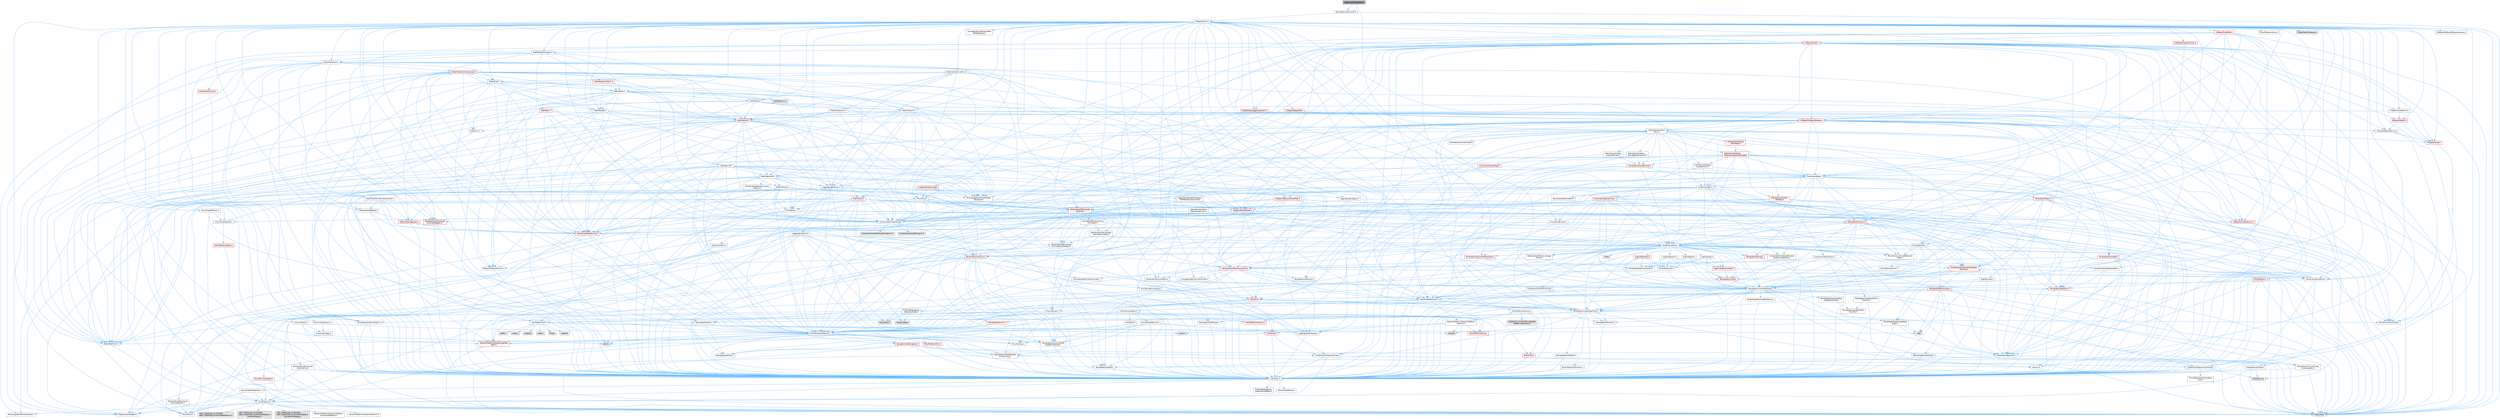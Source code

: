 digraph "IBookmarkTypeTools.h"
{
 // INTERACTIVE_SVG=YES
 // LATEX_PDF_SIZE
  bgcolor="transparent";
  edge [fontname=Helvetica,fontsize=10,labelfontname=Helvetica,labelfontsize=10];
  node [fontname=Helvetica,fontsize=10,shape=box,height=0.2,width=0.4];
  Node1 [id="Node000001",label="IBookmarkTypeTools.h",height=0.2,width=0.4,color="gray40", fillcolor="grey60", style="filled", fontcolor="black",tooltip=" "];
  Node1 -> Node2 [id="edge1_Node000001_Node000002",color="steelblue1",style="solid",tooltip=" "];
  Node2 [id="Node000002",label="Templates/UnrealTemplate.h",height=0.2,width=0.4,color="grey40", fillcolor="white", style="filled",URL="$d4/d24/UnrealTemplate_8h.html",tooltip=" "];
  Node2 -> Node3 [id="edge2_Node000002_Node000003",color="steelblue1",style="solid",tooltip=" "];
  Node3 [id="Node000003",label="CoreTypes.h",height=0.2,width=0.4,color="grey40", fillcolor="white", style="filled",URL="$dc/dec/CoreTypes_8h.html",tooltip=" "];
  Node3 -> Node4 [id="edge3_Node000003_Node000004",color="steelblue1",style="solid",tooltip=" "];
  Node4 [id="Node000004",label="HAL/Platform.h",height=0.2,width=0.4,color="grey40", fillcolor="white", style="filled",URL="$d9/dd0/Platform_8h.html",tooltip=" "];
  Node4 -> Node5 [id="edge4_Node000004_Node000005",color="steelblue1",style="solid",tooltip=" "];
  Node5 [id="Node000005",label="Misc/Build.h",height=0.2,width=0.4,color="grey40", fillcolor="white", style="filled",URL="$d3/dbb/Build_8h.html",tooltip=" "];
  Node4 -> Node6 [id="edge5_Node000004_Node000006",color="steelblue1",style="solid",tooltip=" "];
  Node6 [id="Node000006",label="Misc/LargeWorldCoordinates.h",height=0.2,width=0.4,color="grey40", fillcolor="white", style="filled",URL="$d2/dcb/LargeWorldCoordinates_8h.html",tooltip=" "];
  Node4 -> Node7 [id="edge6_Node000004_Node000007",color="steelblue1",style="solid",tooltip=" "];
  Node7 [id="Node000007",label="type_traits",height=0.2,width=0.4,color="grey60", fillcolor="#E0E0E0", style="filled",tooltip=" "];
  Node4 -> Node8 [id="edge7_Node000004_Node000008",color="steelblue1",style="solid",tooltip=" "];
  Node8 [id="Node000008",label="PreprocessorHelpers.h",height=0.2,width=0.4,color="grey40", fillcolor="white", style="filled",URL="$db/ddb/PreprocessorHelpers_8h.html",tooltip=" "];
  Node4 -> Node9 [id="edge8_Node000004_Node000009",color="steelblue1",style="solid",tooltip=" "];
  Node9 [id="Node000009",label="UBT_COMPILED_PLATFORM\l/UBT_COMPILED_PLATFORMPlatform\lCompilerPreSetup.h",height=0.2,width=0.4,color="grey60", fillcolor="#E0E0E0", style="filled",tooltip=" "];
  Node4 -> Node10 [id="edge9_Node000004_Node000010",color="steelblue1",style="solid",tooltip=" "];
  Node10 [id="Node000010",label="GenericPlatform/GenericPlatform\lCompilerPreSetup.h",height=0.2,width=0.4,color="grey40", fillcolor="white", style="filled",URL="$d9/dc8/GenericPlatformCompilerPreSetup_8h.html",tooltip=" "];
  Node4 -> Node11 [id="edge10_Node000004_Node000011",color="steelblue1",style="solid",tooltip=" "];
  Node11 [id="Node000011",label="GenericPlatform/GenericPlatform.h",height=0.2,width=0.4,color="grey40", fillcolor="white", style="filled",URL="$d6/d84/GenericPlatform_8h.html",tooltip=" "];
  Node4 -> Node12 [id="edge11_Node000004_Node000012",color="steelblue1",style="solid",tooltip=" "];
  Node12 [id="Node000012",label="UBT_COMPILED_PLATFORM\l/UBT_COMPILED_PLATFORMPlatform.h",height=0.2,width=0.4,color="grey60", fillcolor="#E0E0E0", style="filled",tooltip=" "];
  Node4 -> Node13 [id="edge12_Node000004_Node000013",color="steelblue1",style="solid",tooltip=" "];
  Node13 [id="Node000013",label="UBT_COMPILED_PLATFORM\l/UBT_COMPILED_PLATFORMPlatform\lCompilerSetup.h",height=0.2,width=0.4,color="grey60", fillcolor="#E0E0E0", style="filled",tooltip=" "];
  Node3 -> Node14 [id="edge13_Node000003_Node000014",color="steelblue1",style="solid",tooltip=" "];
  Node14 [id="Node000014",label="ProfilingDebugging\l/UMemoryDefines.h",height=0.2,width=0.4,color="grey40", fillcolor="white", style="filled",URL="$d2/da2/UMemoryDefines_8h.html",tooltip=" "];
  Node3 -> Node15 [id="edge14_Node000003_Node000015",color="steelblue1",style="solid",tooltip=" "];
  Node15 [id="Node000015",label="Misc/CoreMiscDefines.h",height=0.2,width=0.4,color="grey40", fillcolor="white", style="filled",URL="$da/d38/CoreMiscDefines_8h.html",tooltip=" "];
  Node15 -> Node4 [id="edge15_Node000015_Node000004",color="steelblue1",style="solid",tooltip=" "];
  Node15 -> Node8 [id="edge16_Node000015_Node000008",color="steelblue1",style="solid",tooltip=" "];
  Node3 -> Node16 [id="edge17_Node000003_Node000016",color="steelblue1",style="solid",tooltip=" "];
  Node16 [id="Node000016",label="Misc/CoreDefines.h",height=0.2,width=0.4,color="grey40", fillcolor="white", style="filled",URL="$d3/dd2/CoreDefines_8h.html",tooltip=" "];
  Node2 -> Node17 [id="edge18_Node000002_Node000017",color="steelblue1",style="solid",tooltip=" "];
  Node17 [id="Node000017",label="Templates/IsPointer.h",height=0.2,width=0.4,color="grey40", fillcolor="white", style="filled",URL="$d7/d05/IsPointer_8h.html",tooltip=" "];
  Node17 -> Node3 [id="edge19_Node000017_Node000003",color="steelblue1",style="solid",tooltip=" "];
  Node2 -> Node18 [id="edge20_Node000002_Node000018",color="steelblue1",style="solid",tooltip=" "];
  Node18 [id="Node000018",label="HAL/UnrealMemory.h",height=0.2,width=0.4,color="grey40", fillcolor="white", style="filled",URL="$d9/d96/UnrealMemory_8h.html",tooltip=" "];
  Node18 -> Node3 [id="edge21_Node000018_Node000003",color="steelblue1",style="solid",tooltip=" "];
  Node18 -> Node19 [id="edge22_Node000018_Node000019",color="steelblue1",style="solid",tooltip=" "];
  Node19 [id="Node000019",label="GenericPlatform/GenericPlatform\lMemory.h",height=0.2,width=0.4,color="grey40", fillcolor="white", style="filled",URL="$dd/d22/GenericPlatformMemory_8h.html",tooltip=" "];
  Node19 -> Node20 [id="edge23_Node000019_Node000020",color="steelblue1",style="solid",tooltip=" "];
  Node20 [id="Node000020",label="CoreFwd.h",height=0.2,width=0.4,color="red", fillcolor="#FFF0F0", style="filled",URL="$d1/d1e/CoreFwd_8h.html",tooltip=" "];
  Node20 -> Node3 [id="edge24_Node000020_Node000003",color="steelblue1",style="solid",tooltip=" "];
  Node20 -> Node21 [id="edge25_Node000020_Node000021",color="steelblue1",style="solid",tooltip=" "];
  Node21 [id="Node000021",label="Containers/ContainersFwd.h",height=0.2,width=0.4,color="grey40", fillcolor="white", style="filled",URL="$d4/d0a/ContainersFwd_8h.html",tooltip=" "];
  Node21 -> Node4 [id="edge26_Node000021_Node000004",color="steelblue1",style="solid",tooltip=" "];
  Node21 -> Node3 [id="edge27_Node000021_Node000003",color="steelblue1",style="solid",tooltip=" "];
  Node21 -> Node22 [id="edge28_Node000021_Node000022",color="steelblue1",style="solid",tooltip=" "];
  Node22 [id="Node000022",label="Traits/IsContiguousContainer.h",height=0.2,width=0.4,color="grey40", fillcolor="white", style="filled",URL="$d5/d3c/IsContiguousContainer_8h.html",tooltip=" "];
  Node22 -> Node3 [id="edge29_Node000022_Node000003",color="steelblue1",style="solid",tooltip=" "];
  Node22 -> Node23 [id="edge30_Node000022_Node000023",color="steelblue1",style="solid",tooltip=" "];
  Node23 [id="Node000023",label="Misc/StaticAssertComplete\lType.h",height=0.2,width=0.4,color="grey40", fillcolor="white", style="filled",URL="$d5/d4e/StaticAssertCompleteType_8h.html",tooltip=" "];
  Node22 -> Node24 [id="edge31_Node000022_Node000024",color="steelblue1",style="solid",tooltip=" "];
  Node24 [id="Node000024",label="initializer_list",height=0.2,width=0.4,color="grey60", fillcolor="#E0E0E0", style="filled",tooltip=" "];
  Node20 -> Node25 [id="edge32_Node000020_Node000025",color="steelblue1",style="solid",tooltip=" "];
  Node25 [id="Node000025",label="Math/MathFwd.h",height=0.2,width=0.4,color="grey40", fillcolor="white", style="filled",URL="$d2/d10/MathFwd_8h.html",tooltip=" "];
  Node25 -> Node4 [id="edge33_Node000025_Node000004",color="steelblue1",style="solid",tooltip=" "];
  Node19 -> Node3 [id="edge34_Node000019_Node000003",color="steelblue1",style="solid",tooltip=" "];
  Node19 -> Node27 [id="edge35_Node000019_Node000027",color="steelblue1",style="solid",tooltip=" "];
  Node27 [id="Node000027",label="HAL/PlatformString.h",height=0.2,width=0.4,color="red", fillcolor="#FFF0F0", style="filled",URL="$db/db5/PlatformString_8h.html",tooltip=" "];
  Node27 -> Node3 [id="edge36_Node000027_Node000003",color="steelblue1",style="solid",tooltip=" "];
  Node19 -> Node29 [id="edge37_Node000019_Node000029",color="steelblue1",style="solid",tooltip=" "];
  Node29 [id="Node000029",label="string.h",height=0.2,width=0.4,color="grey60", fillcolor="#E0E0E0", style="filled",tooltip=" "];
  Node19 -> Node30 [id="edge38_Node000019_Node000030",color="steelblue1",style="solid",tooltip=" "];
  Node30 [id="Node000030",label="wchar.h",height=0.2,width=0.4,color="grey60", fillcolor="#E0E0E0", style="filled",tooltip=" "];
  Node18 -> Node31 [id="edge39_Node000018_Node000031",color="steelblue1",style="solid",tooltip=" "];
  Node31 [id="Node000031",label="HAL/MemoryBase.h",height=0.2,width=0.4,color="grey40", fillcolor="white", style="filled",URL="$d6/d9f/MemoryBase_8h.html",tooltip=" "];
  Node31 -> Node3 [id="edge40_Node000031_Node000003",color="steelblue1",style="solid",tooltip=" "];
  Node31 -> Node32 [id="edge41_Node000031_Node000032",color="steelblue1",style="solid",tooltip=" "];
  Node32 [id="Node000032",label="HAL/PlatformAtomics.h",height=0.2,width=0.4,color="red", fillcolor="#FFF0F0", style="filled",URL="$d3/d36/PlatformAtomics_8h.html",tooltip=" "];
  Node32 -> Node3 [id="edge42_Node000032_Node000003",color="steelblue1",style="solid",tooltip=" "];
  Node31 -> Node35 [id="edge43_Node000031_Node000035",color="steelblue1",style="solid",tooltip=" "];
  Node35 [id="Node000035",label="HAL/PlatformCrt.h",height=0.2,width=0.4,color="grey40", fillcolor="white", style="filled",URL="$d8/d75/PlatformCrt_8h.html",tooltip=" "];
  Node35 -> Node36 [id="edge44_Node000035_Node000036",color="steelblue1",style="solid",tooltip=" "];
  Node36 [id="Node000036",label="new",height=0.2,width=0.4,color="grey60", fillcolor="#E0E0E0", style="filled",tooltip=" "];
  Node35 -> Node30 [id="edge45_Node000035_Node000030",color="steelblue1",style="solid",tooltip=" "];
  Node35 -> Node37 [id="edge46_Node000035_Node000037",color="steelblue1",style="solid",tooltip=" "];
  Node37 [id="Node000037",label="stddef.h",height=0.2,width=0.4,color="grey60", fillcolor="#E0E0E0", style="filled",tooltip=" "];
  Node35 -> Node38 [id="edge47_Node000035_Node000038",color="steelblue1",style="solid",tooltip=" "];
  Node38 [id="Node000038",label="stdlib.h",height=0.2,width=0.4,color="grey60", fillcolor="#E0E0E0", style="filled",tooltip=" "];
  Node35 -> Node39 [id="edge48_Node000035_Node000039",color="steelblue1",style="solid",tooltip=" "];
  Node39 [id="Node000039",label="stdio.h",height=0.2,width=0.4,color="grey60", fillcolor="#E0E0E0", style="filled",tooltip=" "];
  Node35 -> Node40 [id="edge49_Node000035_Node000040",color="steelblue1",style="solid",tooltip=" "];
  Node40 [id="Node000040",label="stdarg.h",height=0.2,width=0.4,color="grey60", fillcolor="#E0E0E0", style="filled",tooltip=" "];
  Node35 -> Node41 [id="edge50_Node000035_Node000041",color="steelblue1",style="solid",tooltip=" "];
  Node41 [id="Node000041",label="math.h",height=0.2,width=0.4,color="grey60", fillcolor="#E0E0E0", style="filled",tooltip=" "];
  Node35 -> Node42 [id="edge51_Node000035_Node000042",color="steelblue1",style="solid",tooltip=" "];
  Node42 [id="Node000042",label="float.h",height=0.2,width=0.4,color="grey60", fillcolor="#E0E0E0", style="filled",tooltip=" "];
  Node35 -> Node29 [id="edge52_Node000035_Node000029",color="steelblue1",style="solid",tooltip=" "];
  Node31 -> Node43 [id="edge53_Node000031_Node000043",color="steelblue1",style="solid",tooltip=" "];
  Node43 [id="Node000043",label="Misc/Exec.h",height=0.2,width=0.4,color="grey40", fillcolor="white", style="filled",URL="$de/ddb/Exec_8h.html",tooltip=" "];
  Node43 -> Node3 [id="edge54_Node000043_Node000003",color="steelblue1",style="solid",tooltip=" "];
  Node43 -> Node44 [id="edge55_Node000043_Node000044",color="steelblue1",style="solid",tooltip=" "];
  Node44 [id="Node000044",label="Misc/AssertionMacros.h",height=0.2,width=0.4,color="grey40", fillcolor="white", style="filled",URL="$d0/dfa/AssertionMacros_8h.html",tooltip=" "];
  Node44 -> Node3 [id="edge56_Node000044_Node000003",color="steelblue1",style="solid",tooltip=" "];
  Node44 -> Node4 [id="edge57_Node000044_Node000004",color="steelblue1",style="solid",tooltip=" "];
  Node44 -> Node45 [id="edge58_Node000044_Node000045",color="steelblue1",style="solid",tooltip=" "];
  Node45 [id="Node000045",label="HAL/PlatformMisc.h",height=0.2,width=0.4,color="red", fillcolor="#FFF0F0", style="filled",URL="$d0/df5/PlatformMisc_8h.html",tooltip=" "];
  Node45 -> Node3 [id="edge59_Node000045_Node000003",color="steelblue1",style="solid",tooltip=" "];
  Node44 -> Node8 [id="edge60_Node000044_Node000008",color="steelblue1",style="solid",tooltip=" "];
  Node44 -> Node61 [id="edge61_Node000044_Node000061",color="steelblue1",style="solid",tooltip=" "];
  Node61 [id="Node000061",label="Templates/EnableIf.h",height=0.2,width=0.4,color="grey40", fillcolor="white", style="filled",URL="$d7/d60/EnableIf_8h.html",tooltip=" "];
  Node61 -> Node3 [id="edge62_Node000061_Node000003",color="steelblue1",style="solid",tooltip=" "];
  Node44 -> Node62 [id="edge63_Node000044_Node000062",color="steelblue1",style="solid",tooltip=" "];
  Node62 [id="Node000062",label="Templates/IsArrayOrRefOf\lTypeByPredicate.h",height=0.2,width=0.4,color="grey40", fillcolor="white", style="filled",URL="$d6/da1/IsArrayOrRefOfTypeByPredicate_8h.html",tooltip=" "];
  Node62 -> Node3 [id="edge64_Node000062_Node000003",color="steelblue1",style="solid",tooltip=" "];
  Node44 -> Node63 [id="edge65_Node000044_Node000063",color="steelblue1",style="solid",tooltip=" "];
  Node63 [id="Node000063",label="Templates/IsValidVariadic\lFunctionArg.h",height=0.2,width=0.4,color="grey40", fillcolor="white", style="filled",URL="$d0/dc8/IsValidVariadicFunctionArg_8h.html",tooltip=" "];
  Node63 -> Node3 [id="edge66_Node000063_Node000003",color="steelblue1",style="solid",tooltip=" "];
  Node63 -> Node64 [id="edge67_Node000063_Node000064",color="steelblue1",style="solid",tooltip=" "];
  Node64 [id="Node000064",label="IsEnum.h",height=0.2,width=0.4,color="grey40", fillcolor="white", style="filled",URL="$d4/de5/IsEnum_8h.html",tooltip=" "];
  Node63 -> Node7 [id="edge68_Node000063_Node000007",color="steelblue1",style="solid",tooltip=" "];
  Node44 -> Node65 [id="edge69_Node000044_Node000065",color="steelblue1",style="solid",tooltip=" "];
  Node65 [id="Node000065",label="Traits/IsCharEncodingCompatible\lWith.h",height=0.2,width=0.4,color="red", fillcolor="#FFF0F0", style="filled",URL="$df/dd1/IsCharEncodingCompatibleWith_8h.html",tooltip=" "];
  Node65 -> Node7 [id="edge70_Node000065_Node000007",color="steelblue1",style="solid",tooltip=" "];
  Node44 -> Node67 [id="edge71_Node000044_Node000067",color="steelblue1",style="solid",tooltip=" "];
  Node67 [id="Node000067",label="Misc/VarArgs.h",height=0.2,width=0.4,color="grey40", fillcolor="white", style="filled",URL="$d5/d6f/VarArgs_8h.html",tooltip=" "];
  Node67 -> Node3 [id="edge72_Node000067_Node000003",color="steelblue1",style="solid",tooltip=" "];
  Node44 -> Node68 [id="edge73_Node000044_Node000068",color="steelblue1",style="solid",tooltip=" "];
  Node68 [id="Node000068",label="String/FormatStringSan.h",height=0.2,width=0.4,color="red", fillcolor="#FFF0F0", style="filled",URL="$d3/d8b/FormatStringSan_8h.html",tooltip=" "];
  Node68 -> Node7 [id="edge74_Node000068_Node000007",color="steelblue1",style="solid",tooltip=" "];
  Node68 -> Node3 [id="edge75_Node000068_Node000003",color="steelblue1",style="solid",tooltip=" "];
  Node68 -> Node69 [id="edge76_Node000068_Node000069",color="steelblue1",style="solid",tooltip=" "];
  Node69 [id="Node000069",label="Templates/Requires.h",height=0.2,width=0.4,color="grey40", fillcolor="white", style="filled",URL="$dc/d96/Requires_8h.html",tooltip=" "];
  Node69 -> Node61 [id="edge77_Node000069_Node000061",color="steelblue1",style="solid",tooltip=" "];
  Node69 -> Node7 [id="edge78_Node000069_Node000007",color="steelblue1",style="solid",tooltip=" "];
  Node68 -> Node70 [id="edge79_Node000068_Node000070",color="steelblue1",style="solid",tooltip=" "];
  Node70 [id="Node000070",label="Templates/Identity.h",height=0.2,width=0.4,color="grey40", fillcolor="white", style="filled",URL="$d0/dd5/Identity_8h.html",tooltip=" "];
  Node68 -> Node63 [id="edge80_Node000068_Node000063",color="steelblue1",style="solid",tooltip=" "];
  Node68 -> Node21 [id="edge81_Node000068_Node000021",color="steelblue1",style="solid",tooltip=" "];
  Node44 -> Node74 [id="edge82_Node000044_Node000074",color="steelblue1",style="solid",tooltip=" "];
  Node74 [id="Node000074",label="atomic",height=0.2,width=0.4,color="grey60", fillcolor="#E0E0E0", style="filled",tooltip=" "];
  Node31 -> Node75 [id="edge83_Node000031_Node000075",color="steelblue1",style="solid",tooltip=" "];
  Node75 [id="Node000075",label="Misc/OutputDevice.h",height=0.2,width=0.4,color="grey40", fillcolor="white", style="filled",URL="$d7/d32/OutputDevice_8h.html",tooltip=" "];
  Node75 -> Node20 [id="edge84_Node000075_Node000020",color="steelblue1",style="solid",tooltip=" "];
  Node75 -> Node3 [id="edge85_Node000075_Node000003",color="steelblue1",style="solid",tooltip=" "];
  Node75 -> Node76 [id="edge86_Node000075_Node000076",color="steelblue1",style="solid",tooltip=" "];
  Node76 [id="Node000076",label="Logging/LogVerbosity.h",height=0.2,width=0.4,color="grey40", fillcolor="white", style="filled",URL="$d2/d8f/LogVerbosity_8h.html",tooltip=" "];
  Node76 -> Node3 [id="edge87_Node000076_Node000003",color="steelblue1",style="solid",tooltip=" "];
  Node75 -> Node67 [id="edge88_Node000075_Node000067",color="steelblue1",style="solid",tooltip=" "];
  Node75 -> Node62 [id="edge89_Node000075_Node000062",color="steelblue1",style="solid",tooltip=" "];
  Node75 -> Node63 [id="edge90_Node000075_Node000063",color="steelblue1",style="solid",tooltip=" "];
  Node75 -> Node65 [id="edge91_Node000075_Node000065",color="steelblue1",style="solid",tooltip=" "];
  Node31 -> Node77 [id="edge92_Node000031_Node000077",color="steelblue1",style="solid",tooltip=" "];
  Node77 [id="Node000077",label="Templates/Atomic.h",height=0.2,width=0.4,color="red", fillcolor="#FFF0F0", style="filled",URL="$d3/d91/Atomic_8h.html",tooltip=" "];
  Node77 -> Node74 [id="edge93_Node000077_Node000074",color="steelblue1",style="solid",tooltip=" "];
  Node18 -> Node86 [id="edge94_Node000018_Node000086",color="steelblue1",style="solid",tooltip=" "];
  Node86 [id="Node000086",label="HAL/PlatformMemory.h",height=0.2,width=0.4,color="grey40", fillcolor="white", style="filled",URL="$de/d68/PlatformMemory_8h.html",tooltip=" "];
  Node86 -> Node3 [id="edge95_Node000086_Node000003",color="steelblue1",style="solid",tooltip=" "];
  Node86 -> Node19 [id="edge96_Node000086_Node000019",color="steelblue1",style="solid",tooltip=" "];
  Node86 -> Node87 [id="edge97_Node000086_Node000087",color="steelblue1",style="solid",tooltip=" "];
  Node87 [id="Node000087",label="COMPILED_PLATFORM_HEADER\l(PlatformMemory.h)",height=0.2,width=0.4,color="grey60", fillcolor="#E0E0E0", style="filled",tooltip=" "];
  Node18 -> Node88 [id="edge98_Node000018_Node000088",color="steelblue1",style="solid",tooltip=" "];
  Node88 [id="Node000088",label="ProfilingDebugging\l/MemoryTrace.h",height=0.2,width=0.4,color="grey40", fillcolor="white", style="filled",URL="$da/dd7/MemoryTrace_8h.html",tooltip=" "];
  Node88 -> Node4 [id="edge99_Node000088_Node000004",color="steelblue1",style="solid",tooltip=" "];
  Node88 -> Node52 [id="edge100_Node000088_Node000052",color="steelblue1",style="solid",tooltip=" "];
  Node52 [id="Node000052",label="Misc/EnumClassFlags.h",height=0.2,width=0.4,color="grey40", fillcolor="white", style="filled",URL="$d8/de7/EnumClassFlags_8h.html",tooltip=" "];
  Node88 -> Node57 [id="edge101_Node000088_Node000057",color="steelblue1",style="solid",tooltip=" "];
  Node57 [id="Node000057",label="Trace/Config.h",height=0.2,width=0.4,color="grey60", fillcolor="#E0E0E0", style="filled",tooltip=" "];
  Node88 -> Node60 [id="edge102_Node000088_Node000060",color="steelblue1",style="solid",tooltip=" "];
  Node60 [id="Node000060",label="Trace/Trace.h",height=0.2,width=0.4,color="grey60", fillcolor="#E0E0E0", style="filled",tooltip=" "];
  Node18 -> Node17 [id="edge103_Node000018_Node000017",color="steelblue1",style="solid",tooltip=" "];
  Node2 -> Node89 [id="edge104_Node000002_Node000089",color="steelblue1",style="solid",tooltip=" "];
  Node89 [id="Node000089",label="Templates/CopyQualifiers\lAndRefsFromTo.h",height=0.2,width=0.4,color="grey40", fillcolor="white", style="filled",URL="$d3/db3/CopyQualifiersAndRefsFromTo_8h.html",tooltip=" "];
  Node89 -> Node90 [id="edge105_Node000089_Node000090",color="steelblue1",style="solid",tooltip=" "];
  Node90 [id="Node000090",label="Templates/CopyQualifiers\lFromTo.h",height=0.2,width=0.4,color="grey40", fillcolor="white", style="filled",URL="$d5/db4/CopyQualifiersFromTo_8h.html",tooltip=" "];
  Node2 -> Node91 [id="edge106_Node000002_Node000091",color="steelblue1",style="solid",tooltip=" "];
  Node91 [id="Node000091",label="Templates/UnrealTypeTraits.h",height=0.2,width=0.4,color="grey40", fillcolor="white", style="filled",URL="$d2/d2d/UnrealTypeTraits_8h.html",tooltip=" "];
  Node91 -> Node3 [id="edge107_Node000091_Node000003",color="steelblue1",style="solid",tooltip=" "];
  Node91 -> Node17 [id="edge108_Node000091_Node000017",color="steelblue1",style="solid",tooltip=" "];
  Node91 -> Node44 [id="edge109_Node000091_Node000044",color="steelblue1",style="solid",tooltip=" "];
  Node91 -> Node82 [id="edge110_Node000091_Node000082",color="steelblue1",style="solid",tooltip=" "];
  Node82 [id="Node000082",label="Templates/AndOrNot.h",height=0.2,width=0.4,color="grey40", fillcolor="white", style="filled",URL="$db/d0a/AndOrNot_8h.html",tooltip=" "];
  Node82 -> Node3 [id="edge111_Node000082_Node000003",color="steelblue1",style="solid",tooltip=" "];
  Node91 -> Node61 [id="edge112_Node000091_Node000061",color="steelblue1",style="solid",tooltip=" "];
  Node91 -> Node92 [id="edge113_Node000091_Node000092",color="steelblue1",style="solid",tooltip=" "];
  Node92 [id="Node000092",label="Templates/IsArithmetic.h",height=0.2,width=0.4,color="grey40", fillcolor="white", style="filled",URL="$d2/d5d/IsArithmetic_8h.html",tooltip=" "];
  Node92 -> Node3 [id="edge114_Node000092_Node000003",color="steelblue1",style="solid",tooltip=" "];
  Node91 -> Node64 [id="edge115_Node000091_Node000064",color="steelblue1",style="solid",tooltip=" "];
  Node91 -> Node93 [id="edge116_Node000091_Node000093",color="steelblue1",style="solid",tooltip=" "];
  Node93 [id="Node000093",label="Templates/Models.h",height=0.2,width=0.4,color="grey40", fillcolor="white", style="filled",URL="$d3/d0c/Models_8h.html",tooltip=" "];
  Node93 -> Node70 [id="edge117_Node000093_Node000070",color="steelblue1",style="solid",tooltip=" "];
  Node91 -> Node94 [id="edge118_Node000091_Node000094",color="steelblue1",style="solid",tooltip=" "];
  Node94 [id="Node000094",label="Templates/IsPODType.h",height=0.2,width=0.4,color="grey40", fillcolor="white", style="filled",URL="$d7/db1/IsPODType_8h.html",tooltip=" "];
  Node94 -> Node3 [id="edge119_Node000094_Node000003",color="steelblue1",style="solid",tooltip=" "];
  Node91 -> Node95 [id="edge120_Node000091_Node000095",color="steelblue1",style="solid",tooltip=" "];
  Node95 [id="Node000095",label="Templates/IsUECoreType.h",height=0.2,width=0.4,color="grey40", fillcolor="white", style="filled",URL="$d1/db8/IsUECoreType_8h.html",tooltip=" "];
  Node95 -> Node3 [id="edge121_Node000095_Node000003",color="steelblue1",style="solid",tooltip=" "];
  Node95 -> Node7 [id="edge122_Node000095_Node000007",color="steelblue1",style="solid",tooltip=" "];
  Node91 -> Node83 [id="edge123_Node000091_Node000083",color="steelblue1",style="solid",tooltip=" "];
  Node83 [id="Node000083",label="Templates/IsTriviallyCopy\lConstructible.h",height=0.2,width=0.4,color="grey40", fillcolor="white", style="filled",URL="$d3/d78/IsTriviallyCopyConstructible_8h.html",tooltip=" "];
  Node83 -> Node3 [id="edge124_Node000083_Node000003",color="steelblue1",style="solid",tooltip=" "];
  Node83 -> Node7 [id="edge125_Node000083_Node000007",color="steelblue1",style="solid",tooltip=" "];
  Node2 -> Node96 [id="edge126_Node000002_Node000096",color="steelblue1",style="solid",tooltip=" "];
  Node96 [id="Node000096",label="Templates/RemoveReference.h",height=0.2,width=0.4,color="grey40", fillcolor="white", style="filled",URL="$da/dbe/RemoveReference_8h.html",tooltip=" "];
  Node96 -> Node3 [id="edge127_Node000096_Node000003",color="steelblue1",style="solid",tooltip=" "];
  Node2 -> Node69 [id="edge128_Node000002_Node000069",color="steelblue1",style="solid",tooltip=" "];
  Node2 -> Node97 [id="edge129_Node000002_Node000097",color="steelblue1",style="solid",tooltip=" "];
  Node97 [id="Node000097",label="Templates/TypeCompatible\lBytes.h",height=0.2,width=0.4,color="grey40", fillcolor="white", style="filled",URL="$df/d0a/TypeCompatibleBytes_8h.html",tooltip=" "];
  Node97 -> Node3 [id="edge130_Node000097_Node000003",color="steelblue1",style="solid",tooltip=" "];
  Node97 -> Node29 [id="edge131_Node000097_Node000029",color="steelblue1",style="solid",tooltip=" "];
  Node97 -> Node36 [id="edge132_Node000097_Node000036",color="steelblue1",style="solid",tooltip=" "];
  Node97 -> Node7 [id="edge133_Node000097_Node000007",color="steelblue1",style="solid",tooltip=" "];
  Node2 -> Node70 [id="edge134_Node000002_Node000070",color="steelblue1",style="solid",tooltip=" "];
  Node2 -> Node22 [id="edge135_Node000002_Node000022",color="steelblue1",style="solid",tooltip=" "];
  Node2 -> Node98 [id="edge136_Node000002_Node000098",color="steelblue1",style="solid",tooltip=" "];
  Node98 [id="Node000098",label="Traits/UseBitwiseSwap.h",height=0.2,width=0.4,color="grey40", fillcolor="white", style="filled",URL="$db/df3/UseBitwiseSwap_8h.html",tooltip=" "];
  Node98 -> Node3 [id="edge137_Node000098_Node000003",color="steelblue1",style="solid",tooltip=" "];
  Node98 -> Node7 [id="edge138_Node000098_Node000007",color="steelblue1",style="solid",tooltip=" "];
  Node2 -> Node7 [id="edge139_Node000002_Node000007",color="steelblue1",style="solid",tooltip=" "];
  Node1 -> Node99 [id="edge140_Node000001_Node000099",color="steelblue1",style="solid",tooltip=" "];
  Node99 [id="Node000099",label="Templates/SubclassOf.h",height=0.2,width=0.4,color="grey40", fillcolor="white", style="filled",URL="$d5/db4/SubclassOf_8h.html",tooltip=" "];
  Node99 -> Node100 [id="edge141_Node000099_Node000100",color="steelblue1",style="solid",tooltip=" "];
  Node100 [id="Node000100",label="UObject/Class.h",height=0.2,width=0.4,color="grey40", fillcolor="white", style="filled",URL="$d4/d05/Class_8h.html",tooltip=" "];
  Node100 -> Node101 [id="edge142_Node000100_Node000101",color="steelblue1",style="solid",tooltip=" "];
  Node101 [id="Node000101",label="Concepts/GetTypeHashable.h",height=0.2,width=0.4,color="grey40", fillcolor="white", style="filled",URL="$d3/da2/GetTypeHashable_8h.html",tooltip=" "];
  Node101 -> Node3 [id="edge143_Node000101_Node000003",color="steelblue1",style="solid",tooltip=" "];
  Node101 -> Node102 [id="edge144_Node000101_Node000102",color="steelblue1",style="solid",tooltip=" "];
  Node102 [id="Node000102",label="Templates/TypeHash.h",height=0.2,width=0.4,color="red", fillcolor="#FFF0F0", style="filled",URL="$d1/d62/TypeHash_8h.html",tooltip=" "];
  Node102 -> Node3 [id="edge145_Node000102_Node000003",color="steelblue1",style="solid",tooltip=" "];
  Node102 -> Node69 [id="edge146_Node000102_Node000069",color="steelblue1",style="solid",tooltip=" "];
  Node102 -> Node103 [id="edge147_Node000102_Node000103",color="steelblue1",style="solid",tooltip=" "];
  Node103 [id="Node000103",label="Misc/Crc.h",height=0.2,width=0.4,color="red", fillcolor="#FFF0F0", style="filled",URL="$d4/dd2/Crc_8h.html",tooltip=" "];
  Node103 -> Node3 [id="edge148_Node000103_Node000003",color="steelblue1",style="solid",tooltip=" "];
  Node103 -> Node27 [id="edge149_Node000103_Node000027",color="steelblue1",style="solid",tooltip=" "];
  Node103 -> Node44 [id="edge150_Node000103_Node000044",color="steelblue1",style="solid",tooltip=" "];
  Node103 -> Node104 [id="edge151_Node000103_Node000104",color="steelblue1",style="solid",tooltip=" "];
  Node104 [id="Node000104",label="Misc/CString.h",height=0.2,width=0.4,color="grey40", fillcolor="white", style="filled",URL="$d2/d49/CString_8h.html",tooltip=" "];
  Node104 -> Node3 [id="edge152_Node000104_Node000003",color="steelblue1",style="solid",tooltip=" "];
  Node104 -> Node35 [id="edge153_Node000104_Node000035",color="steelblue1",style="solid",tooltip=" "];
  Node104 -> Node27 [id="edge154_Node000104_Node000027",color="steelblue1",style="solid",tooltip=" "];
  Node104 -> Node44 [id="edge155_Node000104_Node000044",color="steelblue1",style="solid",tooltip=" "];
  Node104 -> Node105 [id="edge156_Node000104_Node000105",color="steelblue1",style="solid",tooltip=" "];
  Node105 [id="Node000105",label="Misc/Char.h",height=0.2,width=0.4,color="red", fillcolor="#FFF0F0", style="filled",URL="$d0/d58/Char_8h.html",tooltip=" "];
  Node105 -> Node3 [id="edge157_Node000105_Node000003",color="steelblue1",style="solid",tooltip=" "];
  Node105 -> Node7 [id="edge158_Node000105_Node000007",color="steelblue1",style="solid",tooltip=" "];
  Node104 -> Node67 [id="edge159_Node000104_Node000067",color="steelblue1",style="solid",tooltip=" "];
  Node104 -> Node62 [id="edge160_Node000104_Node000062",color="steelblue1",style="solid",tooltip=" "];
  Node104 -> Node63 [id="edge161_Node000104_Node000063",color="steelblue1",style="solid",tooltip=" "];
  Node104 -> Node65 [id="edge162_Node000104_Node000065",color="steelblue1",style="solid",tooltip=" "];
  Node103 -> Node105 [id="edge163_Node000103_Node000105",color="steelblue1",style="solid",tooltip=" "];
  Node103 -> Node91 [id="edge164_Node000103_Node000091",color="steelblue1",style="solid",tooltip=" "];
  Node102 -> Node7 [id="edge165_Node000102_Node000007",color="steelblue1",style="solid",tooltip=" "];
  Node100 -> Node109 [id="edge166_Node000100_Node000109",color="steelblue1",style="solid",tooltip=" "];
  Node109 [id="Node000109",label="Concepts/StaticClassProvider.h",height=0.2,width=0.4,color="grey40", fillcolor="white", style="filled",URL="$dd/d83/StaticClassProvider_8h.html",tooltip=" "];
  Node100 -> Node110 [id="edge167_Node000100_Node000110",color="steelblue1",style="solid",tooltip=" "];
  Node110 [id="Node000110",label="Concepts/StaticStructProvider.h",height=0.2,width=0.4,color="grey40", fillcolor="white", style="filled",URL="$d5/d77/StaticStructProvider_8h.html",tooltip=" "];
  Node100 -> Node111 [id="edge168_Node000100_Node000111",color="steelblue1",style="solid",tooltip=" "];
  Node111 [id="Node000111",label="Concepts/StructSerializable\lWithDefaults.h",height=0.2,width=0.4,color="grey40", fillcolor="white", style="filled",URL="$d5/ddc/StructSerializableWithDefaults_8h.html",tooltip=" "];
  Node100 -> Node112 [id="edge169_Node000100_Node000112",color="steelblue1",style="solid",tooltip=" "];
  Node112 [id="Node000112",label="Containers/Array.h",height=0.2,width=0.4,color="grey40", fillcolor="white", style="filled",URL="$df/dd0/Array_8h.html",tooltip=" "];
  Node112 -> Node3 [id="edge170_Node000112_Node000003",color="steelblue1",style="solid",tooltip=" "];
  Node112 -> Node44 [id="edge171_Node000112_Node000044",color="steelblue1",style="solid",tooltip=" "];
  Node112 -> Node113 [id="edge172_Node000112_Node000113",color="steelblue1",style="solid",tooltip=" "];
  Node113 [id="Node000113",label="Misc/IntrusiveUnsetOptional\lState.h",height=0.2,width=0.4,color="grey40", fillcolor="white", style="filled",URL="$d2/d0a/IntrusiveUnsetOptionalState_8h.html",tooltip=" "];
  Node113 -> Node114 [id="edge173_Node000113_Node000114",color="steelblue1",style="solid",tooltip=" "];
  Node114 [id="Node000114",label="Misc/OptionalFwd.h",height=0.2,width=0.4,color="grey40", fillcolor="white", style="filled",URL="$dc/d50/OptionalFwd_8h.html",tooltip=" "];
  Node112 -> Node115 [id="edge174_Node000112_Node000115",color="steelblue1",style="solid",tooltip=" "];
  Node115 [id="Node000115",label="Misc/ReverseIterate.h",height=0.2,width=0.4,color="red", fillcolor="#FFF0F0", style="filled",URL="$db/de3/ReverseIterate_8h.html",tooltip=" "];
  Node115 -> Node4 [id="edge175_Node000115_Node000004",color="steelblue1",style="solid",tooltip=" "];
  Node112 -> Node18 [id="edge176_Node000112_Node000018",color="steelblue1",style="solid",tooltip=" "];
  Node112 -> Node91 [id="edge177_Node000112_Node000091",color="steelblue1",style="solid",tooltip=" "];
  Node112 -> Node2 [id="edge178_Node000112_Node000002",color="steelblue1",style="solid",tooltip=" "];
  Node112 -> Node117 [id="edge179_Node000112_Node000117",color="steelblue1",style="solid",tooltip=" "];
  Node117 [id="Node000117",label="Containers/AllowShrinking.h",height=0.2,width=0.4,color="grey40", fillcolor="white", style="filled",URL="$d7/d1a/AllowShrinking_8h.html",tooltip=" "];
  Node117 -> Node3 [id="edge180_Node000117_Node000003",color="steelblue1",style="solid",tooltip=" "];
  Node112 -> Node118 [id="edge181_Node000112_Node000118",color="steelblue1",style="solid",tooltip=" "];
  Node118 [id="Node000118",label="Containers/ContainerAllocation\lPolicies.h",height=0.2,width=0.4,color="red", fillcolor="#FFF0F0", style="filled",URL="$d7/dff/ContainerAllocationPolicies_8h.html",tooltip=" "];
  Node118 -> Node3 [id="edge182_Node000118_Node000003",color="steelblue1",style="solid",tooltip=" "];
  Node118 -> Node118 [id="edge183_Node000118_Node000118",color="steelblue1",style="solid",tooltip=" "];
  Node118 -> Node18 [id="edge184_Node000118_Node000018",color="steelblue1",style="solid",tooltip=" "];
  Node118 -> Node44 [id="edge185_Node000118_Node000044",color="steelblue1",style="solid",tooltip=" "];
  Node118 -> Node129 [id="edge186_Node000118_Node000129",color="steelblue1",style="solid",tooltip=" "];
  Node129 [id="Node000129",label="Templates/MemoryOps.h",height=0.2,width=0.4,color="red", fillcolor="#FFF0F0", style="filled",URL="$db/dea/MemoryOps_8h.html",tooltip=" "];
  Node129 -> Node3 [id="edge187_Node000129_Node000003",color="steelblue1",style="solid",tooltip=" "];
  Node129 -> Node18 [id="edge188_Node000129_Node000018",color="steelblue1",style="solid",tooltip=" "];
  Node129 -> Node83 [id="edge189_Node000129_Node000083",color="steelblue1",style="solid",tooltip=" "];
  Node129 -> Node69 [id="edge190_Node000129_Node000069",color="steelblue1",style="solid",tooltip=" "];
  Node129 -> Node91 [id="edge191_Node000129_Node000091",color="steelblue1",style="solid",tooltip=" "];
  Node129 -> Node98 [id="edge192_Node000129_Node000098",color="steelblue1",style="solid",tooltip=" "];
  Node129 -> Node36 [id="edge193_Node000129_Node000036",color="steelblue1",style="solid",tooltip=" "];
  Node129 -> Node7 [id="edge194_Node000129_Node000007",color="steelblue1",style="solid",tooltip=" "];
  Node118 -> Node97 [id="edge195_Node000118_Node000097",color="steelblue1",style="solid",tooltip=" "];
  Node118 -> Node7 [id="edge196_Node000118_Node000007",color="steelblue1",style="solid",tooltip=" "];
  Node112 -> Node130 [id="edge197_Node000112_Node000130",color="steelblue1",style="solid",tooltip=" "];
  Node130 [id="Node000130",label="Containers/ContainerElement\lTypeCompatibility.h",height=0.2,width=0.4,color="grey40", fillcolor="white", style="filled",URL="$df/ddf/ContainerElementTypeCompatibility_8h.html",tooltip=" "];
  Node130 -> Node3 [id="edge198_Node000130_Node000003",color="steelblue1",style="solid",tooltip=" "];
  Node130 -> Node91 [id="edge199_Node000130_Node000091",color="steelblue1",style="solid",tooltip=" "];
  Node112 -> Node131 [id="edge200_Node000112_Node000131",color="steelblue1",style="solid",tooltip=" "];
  Node131 [id="Node000131",label="Serialization/Archive.h",height=0.2,width=0.4,color="red", fillcolor="#FFF0F0", style="filled",URL="$d7/d3b/Archive_8h.html",tooltip=" "];
  Node131 -> Node20 [id="edge201_Node000131_Node000020",color="steelblue1",style="solid",tooltip=" "];
  Node131 -> Node3 [id="edge202_Node000131_Node000003",color="steelblue1",style="solid",tooltip=" "];
  Node131 -> Node25 [id="edge203_Node000131_Node000025",color="steelblue1",style="solid",tooltip=" "];
  Node131 -> Node44 [id="edge204_Node000131_Node000044",color="steelblue1",style="solid",tooltip=" "];
  Node131 -> Node5 [id="edge205_Node000131_Node000005",color="steelblue1",style="solid",tooltip=" "];
  Node131 -> Node67 [id="edge206_Node000131_Node000067",color="steelblue1",style="solid",tooltip=" "];
  Node131 -> Node61 [id="edge207_Node000131_Node000061",color="steelblue1",style="solid",tooltip=" "];
  Node131 -> Node62 [id="edge208_Node000131_Node000062",color="steelblue1",style="solid",tooltip=" "];
  Node131 -> Node63 [id="edge209_Node000131_Node000063",color="steelblue1",style="solid",tooltip=" "];
  Node131 -> Node2 [id="edge210_Node000131_Node000002",color="steelblue1",style="solid",tooltip=" "];
  Node131 -> Node65 [id="edge211_Node000131_Node000065",color="steelblue1",style="solid",tooltip=" "];
  Node131 -> Node140 [id="edge212_Node000131_Node000140",color="steelblue1",style="solid",tooltip=" "];
  Node140 [id="Node000140",label="UObject/ObjectVersion.h",height=0.2,width=0.4,color="grey40", fillcolor="white", style="filled",URL="$da/d63/ObjectVersion_8h.html",tooltip=" "];
  Node140 -> Node3 [id="edge213_Node000140_Node000003",color="steelblue1",style="solid",tooltip=" "];
  Node112 -> Node141 [id="edge214_Node000112_Node000141",color="steelblue1",style="solid",tooltip=" "];
  Node141 [id="Node000141",label="Serialization/MemoryImage\lWriter.h",height=0.2,width=0.4,color="grey40", fillcolor="white", style="filled",URL="$d0/d08/MemoryImageWriter_8h.html",tooltip=" "];
  Node141 -> Node3 [id="edge215_Node000141_Node000003",color="steelblue1",style="solid",tooltip=" "];
  Node141 -> Node142 [id="edge216_Node000141_Node000142",color="steelblue1",style="solid",tooltip=" "];
  Node142 [id="Node000142",label="Serialization/MemoryLayout.h",height=0.2,width=0.4,color="red", fillcolor="#FFF0F0", style="filled",URL="$d7/d66/MemoryLayout_8h.html",tooltip=" "];
  Node142 -> Node109 [id="edge217_Node000142_Node000109",color="steelblue1",style="solid",tooltip=" "];
  Node142 -> Node110 [id="edge218_Node000142_Node000110",color="steelblue1",style="solid",tooltip=" "];
  Node142 -> Node143 [id="edge219_Node000142_Node000143",color="steelblue1",style="solid",tooltip=" "];
  Node143 [id="Node000143",label="Containers/EnumAsByte.h",height=0.2,width=0.4,color="grey40", fillcolor="white", style="filled",URL="$d6/d9a/EnumAsByte_8h.html",tooltip=" "];
  Node143 -> Node3 [id="edge220_Node000143_Node000003",color="steelblue1",style="solid",tooltip=" "];
  Node143 -> Node94 [id="edge221_Node000143_Node000094",color="steelblue1",style="solid",tooltip=" "];
  Node143 -> Node102 [id="edge222_Node000143_Node000102",color="steelblue1",style="solid",tooltip=" "];
  Node142 -> Node47 [id="edge223_Node000142_Node000047",color="steelblue1",style="solid",tooltip=" "];
  Node47 [id="Node000047",label="Containers/StringFwd.h",height=0.2,width=0.4,color="grey40", fillcolor="white", style="filled",URL="$df/d37/StringFwd_8h.html",tooltip=" "];
  Node47 -> Node3 [id="edge224_Node000047_Node000003",color="steelblue1",style="solid",tooltip=" "];
  Node47 -> Node48 [id="edge225_Node000047_Node000048",color="steelblue1",style="solid",tooltip=" "];
  Node48 [id="Node000048",label="Traits/ElementType.h",height=0.2,width=0.4,color="grey40", fillcolor="white", style="filled",URL="$d5/d4f/ElementType_8h.html",tooltip=" "];
  Node48 -> Node4 [id="edge226_Node000048_Node000004",color="steelblue1",style="solid",tooltip=" "];
  Node48 -> Node24 [id="edge227_Node000048_Node000024",color="steelblue1",style="solid",tooltip=" "];
  Node48 -> Node7 [id="edge228_Node000048_Node000007",color="steelblue1",style="solid",tooltip=" "];
  Node47 -> Node22 [id="edge229_Node000047_Node000022",color="steelblue1",style="solid",tooltip=" "];
  Node142 -> Node18 [id="edge230_Node000142_Node000018",color="steelblue1",style="solid",tooltip=" "];
  Node142 -> Node61 [id="edge231_Node000142_Node000061",color="steelblue1",style="solid",tooltip=" "];
  Node142 -> Node145 [id="edge232_Node000142_Node000145",color="steelblue1",style="solid",tooltip=" "];
  Node145 [id="Node000145",label="Templates/IsAbstract.h",height=0.2,width=0.4,color="grey40", fillcolor="white", style="filled",URL="$d8/db7/IsAbstract_8h.html",tooltip=" "];
  Node142 -> Node93 [id="edge233_Node000142_Node000093",color="steelblue1",style="solid",tooltip=" "];
  Node142 -> Node2 [id="edge234_Node000142_Node000002",color="steelblue1",style="solid",tooltip=" "];
  Node112 -> Node146 [id="edge235_Node000112_Node000146",color="steelblue1",style="solid",tooltip=" "];
  Node146 [id="Node000146",label="Algo/Heapify.h",height=0.2,width=0.4,color="grey40", fillcolor="white", style="filled",URL="$d0/d2a/Heapify_8h.html",tooltip=" "];
  Node146 -> Node147 [id="edge236_Node000146_Node000147",color="steelblue1",style="solid",tooltip=" "];
  Node147 [id="Node000147",label="Algo/Impl/BinaryHeap.h",height=0.2,width=0.4,color="red", fillcolor="#FFF0F0", style="filled",URL="$d7/da3/Algo_2Impl_2BinaryHeap_8h.html",tooltip=" "];
  Node147 -> Node148 [id="edge237_Node000147_Node000148",color="steelblue1",style="solid",tooltip=" "];
  Node148 [id="Node000148",label="Templates/Invoke.h",height=0.2,width=0.4,color="red", fillcolor="#FFF0F0", style="filled",URL="$d7/deb/Invoke_8h.html",tooltip=" "];
  Node148 -> Node3 [id="edge238_Node000148_Node000003",color="steelblue1",style="solid",tooltip=" "];
  Node148 -> Node2 [id="edge239_Node000148_Node000002",color="steelblue1",style="solid",tooltip=" "];
  Node148 -> Node7 [id="edge240_Node000148_Node000007",color="steelblue1",style="solid",tooltip=" "];
  Node147 -> Node7 [id="edge241_Node000147_Node000007",color="steelblue1",style="solid",tooltip=" "];
  Node146 -> Node152 [id="edge242_Node000146_Node000152",color="steelblue1",style="solid",tooltip=" "];
  Node152 [id="Node000152",label="Templates/IdentityFunctor.h",height=0.2,width=0.4,color="grey40", fillcolor="white", style="filled",URL="$d7/d2e/IdentityFunctor_8h.html",tooltip=" "];
  Node152 -> Node4 [id="edge243_Node000152_Node000004",color="steelblue1",style="solid",tooltip=" "];
  Node146 -> Node148 [id="edge244_Node000146_Node000148",color="steelblue1",style="solid",tooltip=" "];
  Node146 -> Node153 [id="edge245_Node000146_Node000153",color="steelblue1",style="solid",tooltip=" "];
  Node153 [id="Node000153",label="Templates/Less.h",height=0.2,width=0.4,color="grey40", fillcolor="white", style="filled",URL="$de/dc8/Less_8h.html",tooltip=" "];
  Node153 -> Node3 [id="edge246_Node000153_Node000003",color="steelblue1",style="solid",tooltip=" "];
  Node153 -> Node2 [id="edge247_Node000153_Node000002",color="steelblue1",style="solid",tooltip=" "];
  Node146 -> Node2 [id="edge248_Node000146_Node000002",color="steelblue1",style="solid",tooltip=" "];
  Node112 -> Node154 [id="edge249_Node000112_Node000154",color="steelblue1",style="solid",tooltip=" "];
  Node154 [id="Node000154",label="Algo/HeapSort.h",height=0.2,width=0.4,color="grey40", fillcolor="white", style="filled",URL="$d3/d92/HeapSort_8h.html",tooltip=" "];
  Node154 -> Node147 [id="edge250_Node000154_Node000147",color="steelblue1",style="solid",tooltip=" "];
  Node154 -> Node152 [id="edge251_Node000154_Node000152",color="steelblue1",style="solid",tooltip=" "];
  Node154 -> Node153 [id="edge252_Node000154_Node000153",color="steelblue1",style="solid",tooltip=" "];
  Node154 -> Node2 [id="edge253_Node000154_Node000002",color="steelblue1",style="solid",tooltip=" "];
  Node112 -> Node155 [id="edge254_Node000112_Node000155",color="steelblue1",style="solid",tooltip=" "];
  Node155 [id="Node000155",label="Algo/IsHeap.h",height=0.2,width=0.4,color="grey40", fillcolor="white", style="filled",URL="$de/d32/IsHeap_8h.html",tooltip=" "];
  Node155 -> Node147 [id="edge255_Node000155_Node000147",color="steelblue1",style="solid",tooltip=" "];
  Node155 -> Node152 [id="edge256_Node000155_Node000152",color="steelblue1",style="solid",tooltip=" "];
  Node155 -> Node148 [id="edge257_Node000155_Node000148",color="steelblue1",style="solid",tooltip=" "];
  Node155 -> Node153 [id="edge258_Node000155_Node000153",color="steelblue1",style="solid",tooltip=" "];
  Node155 -> Node2 [id="edge259_Node000155_Node000002",color="steelblue1",style="solid",tooltip=" "];
  Node112 -> Node147 [id="edge260_Node000112_Node000147",color="steelblue1",style="solid",tooltip=" "];
  Node112 -> Node156 [id="edge261_Node000112_Node000156",color="steelblue1",style="solid",tooltip=" "];
  Node156 [id="Node000156",label="Algo/StableSort.h",height=0.2,width=0.4,color="red", fillcolor="#FFF0F0", style="filled",URL="$d7/d3c/StableSort_8h.html",tooltip=" "];
  Node156 -> Node152 [id="edge262_Node000156_Node000152",color="steelblue1",style="solid",tooltip=" "];
  Node156 -> Node148 [id="edge263_Node000156_Node000148",color="steelblue1",style="solid",tooltip=" "];
  Node156 -> Node153 [id="edge264_Node000156_Node000153",color="steelblue1",style="solid",tooltip=" "];
  Node156 -> Node2 [id="edge265_Node000156_Node000002",color="steelblue1",style="solid",tooltip=" "];
  Node112 -> Node101 [id="edge266_Node000112_Node000101",color="steelblue1",style="solid",tooltip=" "];
  Node112 -> Node152 [id="edge267_Node000112_Node000152",color="steelblue1",style="solid",tooltip=" "];
  Node112 -> Node148 [id="edge268_Node000112_Node000148",color="steelblue1",style="solid",tooltip=" "];
  Node112 -> Node153 [id="edge269_Node000112_Node000153",color="steelblue1",style="solid",tooltip=" "];
  Node112 -> Node159 [id="edge270_Node000112_Node000159",color="steelblue1",style="solid",tooltip=" "];
  Node159 [id="Node000159",label="Templates/LosesQualifiers\lFromTo.h",height=0.2,width=0.4,color="grey40", fillcolor="white", style="filled",URL="$d2/db3/LosesQualifiersFromTo_8h.html",tooltip=" "];
  Node159 -> Node90 [id="edge271_Node000159_Node000090",color="steelblue1",style="solid",tooltip=" "];
  Node159 -> Node7 [id="edge272_Node000159_Node000007",color="steelblue1",style="solid",tooltip=" "];
  Node112 -> Node69 [id="edge273_Node000112_Node000069",color="steelblue1",style="solid",tooltip=" "];
  Node112 -> Node160 [id="edge274_Node000112_Node000160",color="steelblue1",style="solid",tooltip=" "];
  Node160 [id="Node000160",label="Templates/Sorting.h",height=0.2,width=0.4,color="red", fillcolor="#FFF0F0", style="filled",URL="$d3/d9e/Sorting_8h.html",tooltip=" "];
  Node160 -> Node3 [id="edge275_Node000160_Node000003",color="steelblue1",style="solid",tooltip=" "];
  Node160 -> Node153 [id="edge276_Node000160_Node000153",color="steelblue1",style="solid",tooltip=" "];
  Node112 -> Node164 [id="edge277_Node000112_Node000164",color="steelblue1",style="solid",tooltip=" "];
  Node164 [id="Node000164",label="Templates/AlignmentTemplates.h",height=0.2,width=0.4,color="red", fillcolor="#FFF0F0", style="filled",URL="$dd/d32/AlignmentTemplates_8h.html",tooltip=" "];
  Node164 -> Node3 [id="edge278_Node000164_Node000003",color="steelblue1",style="solid",tooltip=" "];
  Node164 -> Node17 [id="edge279_Node000164_Node000017",color="steelblue1",style="solid",tooltip=" "];
  Node112 -> Node48 [id="edge280_Node000112_Node000048",color="steelblue1",style="solid",tooltip=" "];
  Node112 -> Node126 [id="edge281_Node000112_Node000126",color="steelblue1",style="solid",tooltip=" "];
  Node126 [id="Node000126",label="limits",height=0.2,width=0.4,color="grey60", fillcolor="#E0E0E0", style="filled",tooltip=" "];
  Node112 -> Node7 [id="edge282_Node000112_Node000007",color="steelblue1",style="solid",tooltip=" "];
  Node100 -> Node143 [id="edge283_Node000100_Node000143",color="steelblue1",style="solid",tooltip=" "];
  Node100 -> Node165 [id="edge284_Node000100_Node000165",color="steelblue1",style="solid",tooltip=" "];
  Node165 [id="Node000165",label="Containers/Map.h",height=0.2,width=0.4,color="grey40", fillcolor="white", style="filled",URL="$df/d79/Map_8h.html",tooltip=" "];
  Node165 -> Node3 [id="edge285_Node000165_Node000003",color="steelblue1",style="solid",tooltip=" "];
  Node165 -> Node166 [id="edge286_Node000165_Node000166",color="steelblue1",style="solid",tooltip=" "];
  Node166 [id="Node000166",label="Algo/Reverse.h",height=0.2,width=0.4,color="grey40", fillcolor="white", style="filled",URL="$d5/d93/Reverse_8h.html",tooltip=" "];
  Node166 -> Node3 [id="edge287_Node000166_Node000003",color="steelblue1",style="solid",tooltip=" "];
  Node166 -> Node2 [id="edge288_Node000166_Node000002",color="steelblue1",style="solid",tooltip=" "];
  Node165 -> Node130 [id="edge289_Node000165_Node000130",color="steelblue1",style="solid",tooltip=" "];
  Node165 -> Node167 [id="edge290_Node000165_Node000167",color="steelblue1",style="solid",tooltip=" "];
  Node167 [id="Node000167",label="Containers/Set.h",height=0.2,width=0.4,color="grey40", fillcolor="white", style="filled",URL="$d4/d45/Set_8h.html",tooltip=" "];
  Node167 -> Node118 [id="edge291_Node000167_Node000118",color="steelblue1",style="solid",tooltip=" "];
  Node167 -> Node130 [id="edge292_Node000167_Node000130",color="steelblue1",style="solid",tooltip=" "];
  Node167 -> Node168 [id="edge293_Node000167_Node000168",color="steelblue1",style="solid",tooltip=" "];
  Node168 [id="Node000168",label="Containers/SetUtilities.h",height=0.2,width=0.4,color="grey40", fillcolor="white", style="filled",URL="$dc/de5/SetUtilities_8h.html",tooltip=" "];
  Node168 -> Node3 [id="edge294_Node000168_Node000003",color="steelblue1",style="solid",tooltip=" "];
  Node168 -> Node142 [id="edge295_Node000168_Node000142",color="steelblue1",style="solid",tooltip=" "];
  Node168 -> Node129 [id="edge296_Node000168_Node000129",color="steelblue1",style="solid",tooltip=" "];
  Node168 -> Node91 [id="edge297_Node000168_Node000091",color="steelblue1",style="solid",tooltip=" "];
  Node167 -> Node169 [id="edge298_Node000167_Node000169",color="steelblue1",style="solid",tooltip=" "];
  Node169 [id="Node000169",label="Containers/SparseArray.h",height=0.2,width=0.4,color="red", fillcolor="#FFF0F0", style="filled",URL="$d5/dbf/SparseArray_8h.html",tooltip=" "];
  Node169 -> Node3 [id="edge299_Node000169_Node000003",color="steelblue1",style="solid",tooltip=" "];
  Node169 -> Node44 [id="edge300_Node000169_Node000044",color="steelblue1",style="solid",tooltip=" "];
  Node169 -> Node18 [id="edge301_Node000169_Node000018",color="steelblue1",style="solid",tooltip=" "];
  Node169 -> Node91 [id="edge302_Node000169_Node000091",color="steelblue1",style="solid",tooltip=" "];
  Node169 -> Node2 [id="edge303_Node000169_Node000002",color="steelblue1",style="solid",tooltip=" "];
  Node169 -> Node118 [id="edge304_Node000169_Node000118",color="steelblue1",style="solid",tooltip=" "];
  Node169 -> Node153 [id="edge305_Node000169_Node000153",color="steelblue1",style="solid",tooltip=" "];
  Node169 -> Node112 [id="edge306_Node000169_Node000112",color="steelblue1",style="solid",tooltip=" "];
  Node169 -> Node163 [id="edge307_Node000169_Node000163",color="steelblue1",style="solid",tooltip=" "];
  Node163 [id="Node000163",label="Math/UnrealMathUtility.h",height=0.2,width=0.4,color="red", fillcolor="#FFF0F0", style="filled",URL="$db/db8/UnrealMathUtility_8h.html",tooltip=" "];
  Node163 -> Node3 [id="edge308_Node000163_Node000003",color="steelblue1",style="solid",tooltip=" "];
  Node163 -> Node44 [id="edge309_Node000163_Node000044",color="steelblue1",style="solid",tooltip=" "];
  Node163 -> Node25 [id="edge310_Node000163_Node000025",color="steelblue1",style="solid",tooltip=" "];
  Node163 -> Node70 [id="edge311_Node000163_Node000070",color="steelblue1",style="solid",tooltip=" "];
  Node163 -> Node69 [id="edge312_Node000163_Node000069",color="steelblue1",style="solid",tooltip=" "];
  Node169 -> Node172 [id="edge313_Node000169_Node000172",color="steelblue1",style="solid",tooltip=" "];
  Node172 [id="Node000172",label="Serialization/Structured\lArchive.h",height=0.2,width=0.4,color="red", fillcolor="#FFF0F0", style="filled",URL="$d9/d1e/StructuredArchive_8h.html",tooltip=" "];
  Node172 -> Node112 [id="edge314_Node000172_Node000112",color="steelblue1",style="solid",tooltip=" "];
  Node172 -> Node118 [id="edge315_Node000172_Node000118",color="steelblue1",style="solid",tooltip=" "];
  Node172 -> Node3 [id="edge316_Node000172_Node000003",color="steelblue1",style="solid",tooltip=" "];
  Node172 -> Node173 [id="edge317_Node000172_Node000173",color="steelblue1",style="solid",tooltip=" "];
  Node173 [id="Node000173",label="Formatters/BinaryArchive\lFormatter.h",height=0.2,width=0.4,color="grey40", fillcolor="white", style="filled",URL="$d2/d01/BinaryArchiveFormatter_8h.html",tooltip=" "];
  Node173 -> Node112 [id="edge318_Node000173_Node000112",color="steelblue1",style="solid",tooltip=" "];
  Node173 -> Node4 [id="edge319_Node000173_Node000004",color="steelblue1",style="solid",tooltip=" "];
  Node173 -> Node131 [id="edge320_Node000173_Node000131",color="steelblue1",style="solid",tooltip=" "];
  Node173 -> Node174 [id="edge321_Node000173_Node000174",color="steelblue1",style="solid",tooltip=" "];
  Node174 [id="Node000174",label="Serialization/Structured\lArchiveFormatter.h",height=0.2,width=0.4,color="grey40", fillcolor="white", style="filled",URL="$db/dfe/StructuredArchiveFormatter_8h.html",tooltip=" "];
  Node174 -> Node112 [id="edge322_Node000174_Node000112",color="steelblue1",style="solid",tooltip=" "];
  Node174 -> Node20 [id="edge323_Node000174_Node000020",color="steelblue1",style="solid",tooltip=" "];
  Node174 -> Node3 [id="edge324_Node000174_Node000003",color="steelblue1",style="solid",tooltip=" "];
  Node174 -> Node175 [id="edge325_Node000174_Node000175",color="steelblue1",style="solid",tooltip=" "];
  Node175 [id="Node000175",label="Serialization/Structured\lArchiveNameHelpers.h",height=0.2,width=0.4,color="grey40", fillcolor="white", style="filled",URL="$d0/d7b/StructuredArchiveNameHelpers_8h.html",tooltip=" "];
  Node175 -> Node3 [id="edge326_Node000175_Node000003",color="steelblue1",style="solid",tooltip=" "];
  Node175 -> Node70 [id="edge327_Node000175_Node000070",color="steelblue1",style="solid",tooltip=" "];
  Node173 -> Node175 [id="edge328_Node000173_Node000175",color="steelblue1",style="solid",tooltip=" "];
  Node172 -> Node5 [id="edge329_Node000172_Node000005",color="steelblue1",style="solid",tooltip=" "];
  Node172 -> Node131 [id="edge330_Node000172_Node000131",color="steelblue1",style="solid",tooltip=" "];
  Node172 -> Node176 [id="edge331_Node000172_Node000176",color="steelblue1",style="solid",tooltip=" "];
  Node176 [id="Node000176",label="Serialization/Structured\lArchiveAdapters.h",height=0.2,width=0.4,color="red", fillcolor="#FFF0F0", style="filled",URL="$d3/de1/StructuredArchiveAdapters_8h.html",tooltip=" "];
  Node176 -> Node3 [id="edge332_Node000176_Node000003",color="steelblue1",style="solid",tooltip=" "];
  Node176 -> Node93 [id="edge333_Node000176_Node000093",color="steelblue1",style="solid",tooltip=" "];
  Node172 -> Node187 [id="edge334_Node000172_Node000187",color="steelblue1",style="solid",tooltip=" "];
  Node187 [id="Node000187",label="Serialization/Structured\lArchiveDefines.h",height=0.2,width=0.4,color="grey40", fillcolor="white", style="filled",URL="$d3/d61/StructuredArchiveDefines_8h.html",tooltip=" "];
  Node187 -> Node5 [id="edge335_Node000187_Node000005",color="steelblue1",style="solid",tooltip=" "];
  Node172 -> Node174 [id="edge336_Node000172_Node000174",color="steelblue1",style="solid",tooltip=" "];
  Node172 -> Node181 [id="edge337_Node000172_Node000181",color="steelblue1",style="solid",tooltip=" "];
  Node181 [id="Node000181",label="Serialization/Structured\lArchiveFwd.h",height=0.2,width=0.4,color="grey40", fillcolor="white", style="filled",URL="$d2/df9/StructuredArchiveFwd_8h.html",tooltip=" "];
  Node181 -> Node3 [id="edge338_Node000181_Node000003",color="steelblue1",style="solid",tooltip=" "];
  Node181 -> Node5 [id="edge339_Node000181_Node000005",color="steelblue1",style="solid",tooltip=" "];
  Node181 -> Node7 [id="edge340_Node000181_Node000007",color="steelblue1",style="solid",tooltip=" "];
  Node172 -> Node175 [id="edge341_Node000172_Node000175",color="steelblue1",style="solid",tooltip=" "];
  Node169 -> Node141 [id="edge342_Node000169_Node000141",color="steelblue1",style="solid",tooltip=" "];
  Node169 -> Node188 [id="edge343_Node000169_Node000188",color="steelblue1",style="solid",tooltip=" "];
  Node188 [id="Node000188",label="Containers/UnrealString.h",height=0.2,width=0.4,color="grey40", fillcolor="white", style="filled",URL="$d5/dba/UnrealString_8h.html",tooltip=" "];
  Node188 -> Node189 [id="edge344_Node000188_Node000189",color="steelblue1",style="solid",tooltip=" "];
  Node189 [id="Node000189",label="Containers/UnrealStringIncludes.h.inl",height=0.2,width=0.4,color="grey60", fillcolor="#E0E0E0", style="filled",tooltip=" "];
  Node188 -> Node190 [id="edge345_Node000188_Node000190",color="steelblue1",style="solid",tooltip=" "];
  Node190 [id="Node000190",label="Containers/UnrealString.h.inl",height=0.2,width=0.4,color="grey60", fillcolor="#E0E0E0", style="filled",tooltip=" "];
  Node188 -> Node191 [id="edge346_Node000188_Node000191",color="steelblue1",style="solid",tooltip=" "];
  Node191 [id="Node000191",label="Misc/StringFormatArg.h",height=0.2,width=0.4,color="grey40", fillcolor="white", style="filled",URL="$d2/d16/StringFormatArg_8h.html",tooltip=" "];
  Node191 -> Node21 [id="edge347_Node000191_Node000021",color="steelblue1",style="solid",tooltip=" "];
  Node169 -> Node113 [id="edge348_Node000169_Node000113",color="steelblue1",style="solid",tooltip=" "];
  Node167 -> Node21 [id="edge349_Node000167_Node000021",color="steelblue1",style="solid",tooltip=" "];
  Node167 -> Node163 [id="edge350_Node000167_Node000163",color="steelblue1",style="solid",tooltip=" "];
  Node167 -> Node44 [id="edge351_Node000167_Node000044",color="steelblue1",style="solid",tooltip=" "];
  Node167 -> Node192 [id="edge352_Node000167_Node000192",color="steelblue1",style="solid",tooltip=" "];
  Node192 [id="Node000192",label="Misc/StructBuilder.h",height=0.2,width=0.4,color="grey40", fillcolor="white", style="filled",URL="$d9/db3/StructBuilder_8h.html",tooltip=" "];
  Node192 -> Node3 [id="edge353_Node000192_Node000003",color="steelblue1",style="solid",tooltip=" "];
  Node192 -> Node163 [id="edge354_Node000192_Node000163",color="steelblue1",style="solid",tooltip=" "];
  Node192 -> Node164 [id="edge355_Node000192_Node000164",color="steelblue1",style="solid",tooltip=" "];
  Node167 -> Node141 [id="edge356_Node000167_Node000141",color="steelblue1",style="solid",tooltip=" "];
  Node167 -> Node172 [id="edge357_Node000167_Node000172",color="steelblue1",style="solid",tooltip=" "];
  Node167 -> Node193 [id="edge358_Node000167_Node000193",color="steelblue1",style="solid",tooltip=" "];
  Node193 [id="Node000193",label="Templates/Function.h",height=0.2,width=0.4,color="red", fillcolor="#FFF0F0", style="filled",URL="$df/df5/Function_8h.html",tooltip=" "];
  Node193 -> Node3 [id="edge359_Node000193_Node000003",color="steelblue1",style="solid",tooltip=" "];
  Node193 -> Node44 [id="edge360_Node000193_Node000044",color="steelblue1",style="solid",tooltip=" "];
  Node193 -> Node113 [id="edge361_Node000193_Node000113",color="steelblue1",style="solid",tooltip=" "];
  Node193 -> Node18 [id="edge362_Node000193_Node000018",color="steelblue1",style="solid",tooltip=" "];
  Node193 -> Node91 [id="edge363_Node000193_Node000091",color="steelblue1",style="solid",tooltip=" "];
  Node193 -> Node148 [id="edge364_Node000193_Node000148",color="steelblue1",style="solid",tooltip=" "];
  Node193 -> Node2 [id="edge365_Node000193_Node000002",color="steelblue1",style="solid",tooltip=" "];
  Node193 -> Node69 [id="edge366_Node000193_Node000069",color="steelblue1",style="solid",tooltip=" "];
  Node193 -> Node163 [id="edge367_Node000193_Node000163",color="steelblue1",style="solid",tooltip=" "];
  Node193 -> Node36 [id="edge368_Node000193_Node000036",color="steelblue1",style="solid",tooltip=" "];
  Node193 -> Node7 [id="edge369_Node000193_Node000007",color="steelblue1",style="solid",tooltip=" "];
  Node167 -> Node195 [id="edge370_Node000167_Node000195",color="steelblue1",style="solid",tooltip=" "];
  Node195 [id="Node000195",label="Templates/RetainedRef.h",height=0.2,width=0.4,color="grey40", fillcolor="white", style="filled",URL="$d1/dac/RetainedRef_8h.html",tooltip=" "];
  Node167 -> Node160 [id="edge371_Node000167_Node000160",color="steelblue1",style="solid",tooltip=" "];
  Node167 -> Node102 [id="edge372_Node000167_Node000102",color="steelblue1",style="solid",tooltip=" "];
  Node167 -> Node2 [id="edge373_Node000167_Node000002",color="steelblue1",style="solid",tooltip=" "];
  Node167 -> Node24 [id="edge374_Node000167_Node000024",color="steelblue1",style="solid",tooltip=" "];
  Node167 -> Node7 [id="edge375_Node000167_Node000007",color="steelblue1",style="solid",tooltip=" "];
  Node165 -> Node188 [id="edge376_Node000165_Node000188",color="steelblue1",style="solid",tooltip=" "];
  Node165 -> Node44 [id="edge377_Node000165_Node000044",color="steelblue1",style="solid",tooltip=" "];
  Node165 -> Node192 [id="edge378_Node000165_Node000192",color="steelblue1",style="solid",tooltip=" "];
  Node165 -> Node193 [id="edge379_Node000165_Node000193",color="steelblue1",style="solid",tooltip=" "];
  Node165 -> Node160 [id="edge380_Node000165_Node000160",color="steelblue1",style="solid",tooltip=" "];
  Node165 -> Node196 [id="edge381_Node000165_Node000196",color="steelblue1",style="solid",tooltip=" "];
  Node196 [id="Node000196",label="Templates/Tuple.h",height=0.2,width=0.4,color="red", fillcolor="#FFF0F0", style="filled",URL="$d2/d4f/Tuple_8h.html",tooltip=" "];
  Node196 -> Node3 [id="edge382_Node000196_Node000003",color="steelblue1",style="solid",tooltip=" "];
  Node196 -> Node2 [id="edge383_Node000196_Node000002",color="steelblue1",style="solid",tooltip=" "];
  Node196 -> Node148 [id="edge384_Node000196_Node000148",color="steelblue1",style="solid",tooltip=" "];
  Node196 -> Node172 [id="edge385_Node000196_Node000172",color="steelblue1",style="solid",tooltip=" "];
  Node196 -> Node142 [id="edge386_Node000196_Node000142",color="steelblue1",style="solid",tooltip=" "];
  Node196 -> Node69 [id="edge387_Node000196_Node000069",color="steelblue1",style="solid",tooltip=" "];
  Node196 -> Node102 [id="edge388_Node000196_Node000102",color="steelblue1",style="solid",tooltip=" "];
  Node196 -> Node7 [id="edge389_Node000196_Node000007",color="steelblue1",style="solid",tooltip=" "];
  Node165 -> Node2 [id="edge390_Node000165_Node000002",color="steelblue1",style="solid",tooltip=" "];
  Node165 -> Node91 [id="edge391_Node000165_Node000091",color="steelblue1",style="solid",tooltip=" "];
  Node165 -> Node7 [id="edge392_Node000165_Node000007",color="steelblue1",style="solid",tooltip=" "];
  Node100 -> Node167 [id="edge393_Node000100_Node000167",color="steelblue1",style="solid",tooltip=" "];
  Node100 -> Node47 [id="edge394_Node000100_Node000047",color="steelblue1",style="solid",tooltip=" "];
  Node100 -> Node188 [id="edge395_Node000100_Node000188",color="steelblue1",style="solid",tooltip=" "];
  Node100 -> Node3 [id="edge396_Node000100_Node000003",color="steelblue1",style="solid",tooltip=" "];
  Node100 -> Node199 [id="edge397_Node000100_Node000199",color="steelblue1",style="solid",tooltip=" "];
  Node199 [id="Node000199",label="Async/Mutex.h",height=0.2,width=0.4,color="grey40", fillcolor="white", style="filled",URL="$de/db1/Mutex_8h.html",tooltip=" "];
  Node199 -> Node200 [id="edge398_Node000199_Node000200",color="steelblue1",style="solid",tooltip=" "];
  Node200 [id="Node000200",label="Async/LockTags.h",height=0.2,width=0.4,color="grey40", fillcolor="white", style="filled",URL="$d6/d40/LockTags_8h.html",tooltip=" "];
  Node199 -> Node3 [id="edge399_Node000199_Node000003",color="steelblue1",style="solid",tooltip=" "];
  Node199 -> Node74 [id="edge400_Node000199_Node000074",color="steelblue1",style="solid",tooltip=" "];
  Node100 -> Node201 [id="edge401_Node000100_Node000201",color="steelblue1",style="solid",tooltip=" "];
  Node201 [id="Node000201",label="Async/UniqueLock.h",height=0.2,width=0.4,color="grey40", fillcolor="white", style="filled",URL="$da/dc6/UniqueLock_8h.html",tooltip=" "];
  Node201 -> Node200 [id="edge402_Node000201_Node000200",color="steelblue1",style="solid",tooltip=" "];
  Node201 -> Node44 [id="edge403_Node000201_Node000044",color="steelblue1",style="solid",tooltip=" "];
  Node100 -> Node202 [id="edge404_Node000100_Node000202",color="steelblue1",style="solid",tooltip=" "];
  Node202 [id="Node000202",label="HAL/CriticalSection.h",height=0.2,width=0.4,color="grey40", fillcolor="white", style="filled",URL="$d6/d90/CriticalSection_8h.html",tooltip=" "];
  Node202 -> Node203 [id="edge405_Node000202_Node000203",color="steelblue1",style="solid",tooltip=" "];
  Node203 [id="Node000203",label="HAL/PlatformMutex.h",height=0.2,width=0.4,color="red", fillcolor="#FFF0F0", style="filled",URL="$d9/d0b/PlatformMutex_8h.html",tooltip=" "];
  Node203 -> Node3 [id="edge406_Node000203_Node000003",color="steelblue1",style="solid",tooltip=" "];
  Node100 -> Node35 [id="edge407_Node000100_Node000035",color="steelblue1",style="solid",tooltip=" "];
  Node100 -> Node18 [id="edge408_Node000100_Node000018",color="steelblue1",style="solid",tooltip=" "];
  Node100 -> Node205 [id="edge409_Node000100_Node000205",color="steelblue1",style="solid",tooltip=" "];
  Node205 [id="Node000205",label="Internationalization\l/Text.h",height=0.2,width=0.4,color="grey40", fillcolor="white", style="filled",URL="$d6/d35/Text_8h.html",tooltip=" "];
  Node205 -> Node3 [id="edge410_Node000205_Node000003",color="steelblue1",style="solid",tooltip=" "];
  Node205 -> Node32 [id="edge411_Node000205_Node000032",color="steelblue1",style="solid",tooltip=" "];
  Node205 -> Node44 [id="edge412_Node000205_Node000044",color="steelblue1",style="solid",tooltip=" "];
  Node205 -> Node52 [id="edge413_Node000205_Node000052",color="steelblue1",style="solid",tooltip=" "];
  Node205 -> Node91 [id="edge414_Node000205_Node000091",color="steelblue1",style="solid",tooltip=" "];
  Node205 -> Node112 [id="edge415_Node000205_Node000112",color="steelblue1",style="solid",tooltip=" "];
  Node205 -> Node188 [id="edge416_Node000205_Node000188",color="steelblue1",style="solid",tooltip=" "];
  Node205 -> Node206 [id="edge417_Node000205_Node000206",color="steelblue1",style="solid",tooltip=" "];
  Node206 [id="Node000206",label="Containers/SortedMap.h",height=0.2,width=0.4,color="red", fillcolor="#FFF0F0", style="filled",URL="$d1/dcf/SortedMap_8h.html",tooltip=" "];
  Node206 -> Node165 [id="edge418_Node000206_Node000165",color="steelblue1",style="solid",tooltip=" "];
  Node206 -> Node207 [id="edge419_Node000206_Node000207",color="steelblue1",style="solid",tooltip=" "];
  Node207 [id="Node000207",label="UObject/NameTypes.h",height=0.2,width=0.4,color="red", fillcolor="#FFF0F0", style="filled",URL="$d6/d35/NameTypes_8h.html",tooltip=" "];
  Node207 -> Node3 [id="edge420_Node000207_Node000003",color="steelblue1",style="solid",tooltip=" "];
  Node207 -> Node44 [id="edge421_Node000207_Node000044",color="steelblue1",style="solid",tooltip=" "];
  Node207 -> Node18 [id="edge422_Node000207_Node000018",color="steelblue1",style="solid",tooltip=" "];
  Node207 -> Node91 [id="edge423_Node000207_Node000091",color="steelblue1",style="solid",tooltip=" "];
  Node207 -> Node2 [id="edge424_Node000207_Node000002",color="steelblue1",style="solid",tooltip=" "];
  Node207 -> Node188 [id="edge425_Node000207_Node000188",color="steelblue1",style="solid",tooltip=" "];
  Node207 -> Node202 [id="edge426_Node000207_Node000202",color="steelblue1",style="solid",tooltip=" "];
  Node207 -> Node47 [id="edge427_Node000207_Node000047",color="steelblue1",style="solid",tooltip=" "];
  Node207 -> Node209 [id="edge428_Node000207_Node000209",color="steelblue1",style="solid",tooltip=" "];
  Node209 [id="Node000209",label="UObject/UnrealNames.h",height=0.2,width=0.4,color="red", fillcolor="#FFF0F0", style="filled",URL="$d8/db1/UnrealNames_8h.html",tooltip=" "];
  Node209 -> Node3 [id="edge429_Node000209_Node000003",color="steelblue1",style="solid",tooltip=" "];
  Node207 -> Node77 [id="edge430_Node000207_Node000077",color="steelblue1",style="solid",tooltip=" "];
  Node207 -> Node142 [id="edge431_Node000207_Node000142",color="steelblue1",style="solid",tooltip=" "];
  Node207 -> Node113 [id="edge432_Node000207_Node000113",color="steelblue1",style="solid",tooltip=" "];
  Node207 -> Node60 [id="edge433_Node000207_Node000060",color="steelblue1",style="solid",tooltip=" "];
  Node205 -> Node143 [id="edge434_Node000205_Node000143",color="steelblue1",style="solid",tooltip=" "];
  Node205 -> Node217 [id="edge435_Node000205_Node000217",color="steelblue1",style="solid",tooltip=" "];
  Node217 [id="Node000217",label="Templates/SharedPointer.h",height=0.2,width=0.4,color="red", fillcolor="#FFF0F0", style="filled",URL="$d2/d17/SharedPointer_8h.html",tooltip=" "];
  Node217 -> Node3 [id="edge436_Node000217_Node000003",color="steelblue1",style="solid",tooltip=" "];
  Node217 -> Node113 [id="edge437_Node000217_Node000113",color="steelblue1",style="solid",tooltip=" "];
  Node217 -> Node44 [id="edge438_Node000217_Node000044",color="steelblue1",style="solid",tooltip=" "];
  Node217 -> Node18 [id="edge439_Node000217_Node000018",color="steelblue1",style="solid",tooltip=" "];
  Node217 -> Node112 [id="edge440_Node000217_Node000112",color="steelblue1",style="solid",tooltip=" "];
  Node217 -> Node165 [id="edge441_Node000217_Node000165",color="steelblue1",style="solid",tooltip=" "];
  Node205 -> Node231 [id="edge442_Node000205_Node000231",color="steelblue1",style="solid",tooltip=" "];
  Node231 [id="Node000231",label="Internationalization\l/TextKey.h",height=0.2,width=0.4,color="red", fillcolor="#FFF0F0", style="filled",URL="$d8/d4a/TextKey_8h.html",tooltip=" "];
  Node231 -> Node3 [id="edge443_Node000231_Node000003",color="steelblue1",style="solid",tooltip=" "];
  Node231 -> Node102 [id="edge444_Node000231_Node000102",color="steelblue1",style="solid",tooltip=" "];
  Node231 -> Node188 [id="edge445_Node000231_Node000188",color="steelblue1",style="solid",tooltip=" "];
  Node231 -> Node172 [id="edge446_Node000231_Node000172",color="steelblue1",style="solid",tooltip=" "];
  Node205 -> Node232 [id="edge447_Node000205_Node000232",color="steelblue1",style="solid",tooltip=" "];
  Node232 [id="Node000232",label="Internationalization\l/LocKeyFuncs.h",height=0.2,width=0.4,color="grey40", fillcolor="white", style="filled",URL="$dd/d46/LocKeyFuncs_8h.html",tooltip=" "];
  Node232 -> Node3 [id="edge448_Node000232_Node000003",color="steelblue1",style="solid",tooltip=" "];
  Node232 -> Node167 [id="edge449_Node000232_Node000167",color="steelblue1",style="solid",tooltip=" "];
  Node232 -> Node165 [id="edge450_Node000232_Node000165",color="steelblue1",style="solid",tooltip=" "];
  Node205 -> Node233 [id="edge451_Node000205_Node000233",color="steelblue1",style="solid",tooltip=" "];
  Node233 [id="Node000233",label="Internationalization\l/CulturePointer.h",height=0.2,width=0.4,color="grey40", fillcolor="white", style="filled",URL="$d6/dbe/CulturePointer_8h.html",tooltip=" "];
  Node233 -> Node3 [id="edge452_Node000233_Node000003",color="steelblue1",style="solid",tooltip=" "];
  Node233 -> Node217 [id="edge453_Node000233_Node000217",color="steelblue1",style="solid",tooltip=" "];
  Node205 -> Node234 [id="edge454_Node000205_Node000234",color="steelblue1",style="solid",tooltip=" "];
  Node234 [id="Node000234",label="Internationalization\l/TextComparison.h",height=0.2,width=0.4,color="grey40", fillcolor="white", style="filled",URL="$d7/ddc/TextComparison_8h.html",tooltip=" "];
  Node234 -> Node3 [id="edge455_Node000234_Node000003",color="steelblue1",style="solid",tooltip=" "];
  Node234 -> Node188 [id="edge456_Node000234_Node000188",color="steelblue1",style="solid",tooltip=" "];
  Node205 -> Node235 [id="edge457_Node000205_Node000235",color="steelblue1",style="solid",tooltip=" "];
  Node235 [id="Node000235",label="Internationalization\l/TextLocalizationManager.h",height=0.2,width=0.4,color="red", fillcolor="#FFF0F0", style="filled",URL="$d5/d2e/TextLocalizationManager_8h.html",tooltip=" "];
  Node235 -> Node112 [id="edge458_Node000235_Node000112",color="steelblue1",style="solid",tooltip=" "];
  Node235 -> Node118 [id="edge459_Node000235_Node000118",color="steelblue1",style="solid",tooltip=" "];
  Node235 -> Node165 [id="edge460_Node000235_Node000165",color="steelblue1",style="solid",tooltip=" "];
  Node235 -> Node167 [id="edge461_Node000235_Node000167",color="steelblue1",style="solid",tooltip=" "];
  Node235 -> Node188 [id="edge462_Node000235_Node000188",color="steelblue1",style="solid",tooltip=" "];
  Node235 -> Node3 [id="edge463_Node000235_Node000003",color="steelblue1",style="solid",tooltip=" "];
  Node235 -> Node202 [id="edge464_Node000235_Node000202",color="steelblue1",style="solid",tooltip=" "];
  Node235 -> Node232 [id="edge465_Node000235_Node000232",color="steelblue1",style="solid",tooltip=" "];
  Node235 -> Node231 [id="edge466_Node000235_Node000231",color="steelblue1",style="solid",tooltip=" "];
  Node235 -> Node103 [id="edge467_Node000235_Node000103",color="steelblue1",style="solid",tooltip=" "];
  Node235 -> Node52 [id="edge468_Node000235_Node000052",color="steelblue1",style="solid",tooltip=" "];
  Node235 -> Node193 [id="edge469_Node000235_Node000193",color="steelblue1",style="solid",tooltip=" "];
  Node235 -> Node217 [id="edge470_Node000235_Node000217",color="steelblue1",style="solid",tooltip=" "];
  Node235 -> Node74 [id="edge471_Node000235_Node000074",color="steelblue1",style="solid",tooltip=" "];
  Node205 -> Node259 [id="edge472_Node000205_Node000259",color="steelblue1",style="solid",tooltip=" "];
  Node259 [id="Node000259",label="Internationalization\l/StringTableCoreFwd.h",height=0.2,width=0.4,color="grey40", fillcolor="white", style="filled",URL="$d2/d42/StringTableCoreFwd_8h.html",tooltip=" "];
  Node259 -> Node3 [id="edge473_Node000259_Node000003",color="steelblue1",style="solid",tooltip=" "];
  Node259 -> Node217 [id="edge474_Node000259_Node000217",color="steelblue1",style="solid",tooltip=" "];
  Node205 -> Node260 [id="edge475_Node000205_Node000260",color="steelblue1",style="solid",tooltip=" "];
  Node260 [id="Node000260",label="Internationalization\l/ITextData.h",height=0.2,width=0.4,color="red", fillcolor="#FFF0F0", style="filled",URL="$d5/dbd/ITextData_8h.html",tooltip=" "];
  Node260 -> Node3 [id="edge476_Node000260_Node000003",color="steelblue1",style="solid",tooltip=" "];
  Node260 -> Node235 [id="edge477_Node000260_Node000235",color="steelblue1",style="solid",tooltip=" "];
  Node205 -> Node180 [id="edge478_Node000205_Node000180",color="steelblue1",style="solid",tooltip=" "];
  Node180 [id="Node000180",label="Misc/Optional.h",height=0.2,width=0.4,color="grey40", fillcolor="white", style="filled",URL="$d2/dae/Optional_8h.html",tooltip=" "];
  Node180 -> Node3 [id="edge479_Node000180_Node000003",color="steelblue1",style="solid",tooltip=" "];
  Node180 -> Node44 [id="edge480_Node000180_Node000044",color="steelblue1",style="solid",tooltip=" "];
  Node180 -> Node113 [id="edge481_Node000180_Node000113",color="steelblue1",style="solid",tooltip=" "];
  Node180 -> Node114 [id="edge482_Node000180_Node000114",color="steelblue1",style="solid",tooltip=" "];
  Node180 -> Node129 [id="edge483_Node000180_Node000129",color="steelblue1",style="solid",tooltip=" "];
  Node180 -> Node2 [id="edge484_Node000180_Node000002",color="steelblue1",style="solid",tooltip=" "];
  Node180 -> Node131 [id="edge485_Node000180_Node000131",color="steelblue1",style="solid",tooltip=" "];
  Node205 -> Node184 [id="edge486_Node000205_Node000184",color="steelblue1",style="solid",tooltip=" "];
  Node184 [id="Node000184",label="Templates/UniquePtr.h",height=0.2,width=0.4,color="red", fillcolor="#FFF0F0", style="filled",URL="$de/d1a/UniquePtr_8h.html",tooltip=" "];
  Node184 -> Node3 [id="edge487_Node000184_Node000003",color="steelblue1",style="solid",tooltip=" "];
  Node184 -> Node2 [id="edge488_Node000184_Node000002",color="steelblue1",style="solid",tooltip=" "];
  Node184 -> Node69 [id="edge489_Node000184_Node000069",color="steelblue1",style="solid",tooltip=" "];
  Node184 -> Node142 [id="edge490_Node000184_Node000142",color="steelblue1",style="solid",tooltip=" "];
  Node184 -> Node7 [id="edge491_Node000184_Node000007",color="steelblue1",style="solid",tooltip=" "];
  Node205 -> Node261 [id="edge492_Node000205_Node000261",color="steelblue1",style="solid",tooltip=" "];
  Node261 [id="Node000261",label="Templates/IsConstructible.h",height=0.2,width=0.4,color="grey40", fillcolor="white", style="filled",URL="$da/df1/IsConstructible_8h.html",tooltip=" "];
  Node205 -> Node69 [id="edge493_Node000205_Node000069",color="steelblue1",style="solid",tooltip=" "];
  Node205 -> Node7 [id="edge494_Node000205_Node000007",color="steelblue1",style="solid",tooltip=" "];
  Node100 -> Node224 [id="edge495_Node000100_Node000224",color="steelblue1",style="solid",tooltip=" "];
  Node224 [id="Node000224",label="Logging/LogCategory.h",height=0.2,width=0.4,color="grey40", fillcolor="white", style="filled",URL="$d9/d36/LogCategory_8h.html",tooltip=" "];
  Node224 -> Node3 [id="edge496_Node000224_Node000003",color="steelblue1",style="solid",tooltip=" "];
  Node224 -> Node76 [id="edge497_Node000224_Node000076",color="steelblue1",style="solid",tooltip=" "];
  Node224 -> Node207 [id="edge498_Node000224_Node000207",color="steelblue1",style="solid",tooltip=" "];
  Node100 -> Node223 [id="edge499_Node000100_Node000223",color="steelblue1",style="solid",tooltip=" "];
  Node223 [id="Node000223",label="Logging/LogMacros.h",height=0.2,width=0.4,color="grey40", fillcolor="white", style="filled",URL="$d0/d16/LogMacros_8h.html",tooltip=" "];
  Node223 -> Node188 [id="edge500_Node000223_Node000188",color="steelblue1",style="solid",tooltip=" "];
  Node223 -> Node3 [id="edge501_Node000223_Node000003",color="steelblue1",style="solid",tooltip=" "];
  Node223 -> Node8 [id="edge502_Node000223_Node000008",color="steelblue1",style="solid",tooltip=" "];
  Node223 -> Node224 [id="edge503_Node000223_Node000224",color="steelblue1",style="solid",tooltip=" "];
  Node223 -> Node225 [id="edge504_Node000223_Node000225",color="steelblue1",style="solid",tooltip=" "];
  Node225 [id="Node000225",label="Logging/LogScopedCategory\lAndVerbosityOverride.h",height=0.2,width=0.4,color="grey40", fillcolor="white", style="filled",URL="$de/dba/LogScopedCategoryAndVerbosityOverride_8h.html",tooltip=" "];
  Node225 -> Node3 [id="edge505_Node000225_Node000003",color="steelblue1",style="solid",tooltip=" "];
  Node225 -> Node76 [id="edge506_Node000225_Node000076",color="steelblue1",style="solid",tooltip=" "];
  Node225 -> Node207 [id="edge507_Node000225_Node000207",color="steelblue1",style="solid",tooltip=" "];
  Node223 -> Node226 [id="edge508_Node000223_Node000226",color="steelblue1",style="solid",tooltip=" "];
  Node226 [id="Node000226",label="Logging/LogTrace.h",height=0.2,width=0.4,color="grey40", fillcolor="white", style="filled",URL="$d5/d91/LogTrace_8h.html",tooltip=" "];
  Node226 -> Node3 [id="edge509_Node000226_Node000003",color="steelblue1",style="solid",tooltip=" "];
  Node226 -> Node112 [id="edge510_Node000226_Node000112",color="steelblue1",style="solid",tooltip=" "];
  Node226 -> Node8 [id="edge511_Node000226_Node000008",color="steelblue1",style="solid",tooltip=" "];
  Node226 -> Node76 [id="edge512_Node000226_Node000076",color="steelblue1",style="solid",tooltip=" "];
  Node226 -> Node5 [id="edge513_Node000226_Node000005",color="steelblue1",style="solid",tooltip=" "];
  Node226 -> Node62 [id="edge514_Node000226_Node000062",color="steelblue1",style="solid",tooltip=" "];
  Node226 -> Node57 [id="edge515_Node000226_Node000057",color="steelblue1",style="solid",tooltip=" "];
  Node226 -> Node60 [id="edge516_Node000226_Node000060",color="steelblue1",style="solid",tooltip=" "];
  Node226 -> Node65 [id="edge517_Node000226_Node000065",color="steelblue1",style="solid",tooltip=" "];
  Node223 -> Node76 [id="edge518_Node000223_Node000076",color="steelblue1",style="solid",tooltip=" "];
  Node223 -> Node44 [id="edge519_Node000223_Node000044",color="steelblue1",style="solid",tooltip=" "];
  Node223 -> Node5 [id="edge520_Node000223_Node000005",color="steelblue1",style="solid",tooltip=" "];
  Node223 -> Node67 [id="edge521_Node000223_Node000067",color="steelblue1",style="solid",tooltip=" "];
  Node223 -> Node68 [id="edge522_Node000223_Node000068",color="steelblue1",style="solid",tooltip=" "];
  Node223 -> Node61 [id="edge523_Node000223_Node000061",color="steelblue1",style="solid",tooltip=" "];
  Node223 -> Node62 [id="edge524_Node000223_Node000062",color="steelblue1",style="solid",tooltip=" "];
  Node223 -> Node63 [id="edge525_Node000223_Node000063",color="steelblue1",style="solid",tooltip=" "];
  Node223 -> Node65 [id="edge526_Node000223_Node000065",color="steelblue1",style="solid",tooltip=" "];
  Node223 -> Node7 [id="edge527_Node000223_Node000007",color="steelblue1",style="solid",tooltip=" "];
  Node100 -> Node76 [id="edge528_Node000100_Node000076",color="steelblue1",style="solid",tooltip=" "];
  Node100 -> Node262 [id="edge529_Node000100_Node000262",color="steelblue1",style="solid",tooltip=" "];
  Node262 [id="Node000262",label="Math/Box2D.h",height=0.2,width=0.4,color="grey40", fillcolor="white", style="filled",URL="$d3/d1c/Box2D_8h.html",tooltip=" "];
  Node262 -> Node112 [id="edge530_Node000262_Node000112",color="steelblue1",style="solid",tooltip=" "];
  Node262 -> Node188 [id="edge531_Node000262_Node000188",color="steelblue1",style="solid",tooltip=" "];
  Node262 -> Node3 [id="edge532_Node000262_Node000003",color="steelblue1",style="solid",tooltip=" "];
  Node262 -> Node25 [id="edge533_Node000262_Node000025",color="steelblue1",style="solid",tooltip=" "];
  Node262 -> Node163 [id="edge534_Node000262_Node000163",color="steelblue1",style="solid",tooltip=" "];
  Node262 -> Node263 [id="edge535_Node000262_Node000263",color="steelblue1",style="solid",tooltip=" "];
  Node263 [id="Node000263",label="Math/Vector2D.h",height=0.2,width=0.4,color="grey40", fillcolor="white", style="filled",URL="$d3/db0/Vector2D_8h.html",tooltip=" "];
  Node263 -> Node3 [id="edge536_Node000263_Node000003",color="steelblue1",style="solid",tooltip=" "];
  Node263 -> Node25 [id="edge537_Node000263_Node000025",color="steelblue1",style="solid",tooltip=" "];
  Node263 -> Node44 [id="edge538_Node000263_Node000044",color="steelblue1",style="solid",tooltip=" "];
  Node263 -> Node103 [id="edge539_Node000263_Node000103",color="steelblue1",style="solid",tooltip=" "];
  Node263 -> Node163 [id="edge540_Node000263_Node000163",color="steelblue1",style="solid",tooltip=" "];
  Node263 -> Node188 [id="edge541_Node000263_Node000188",color="steelblue1",style="solid",tooltip=" "];
  Node263 -> Node264 [id="edge542_Node000263_Node000264",color="steelblue1",style="solid",tooltip=" "];
  Node264 [id="Node000264",label="Misc/Parse.h",height=0.2,width=0.4,color="grey40", fillcolor="white", style="filled",URL="$dc/d71/Parse_8h.html",tooltip=" "];
  Node264 -> Node47 [id="edge543_Node000264_Node000047",color="steelblue1",style="solid",tooltip=" "];
  Node264 -> Node188 [id="edge544_Node000264_Node000188",color="steelblue1",style="solid",tooltip=" "];
  Node264 -> Node3 [id="edge545_Node000264_Node000003",color="steelblue1",style="solid",tooltip=" "];
  Node264 -> Node35 [id="edge546_Node000264_Node000035",color="steelblue1",style="solid",tooltip=" "];
  Node264 -> Node5 [id="edge547_Node000264_Node000005",color="steelblue1",style="solid",tooltip=" "];
  Node264 -> Node52 [id="edge548_Node000264_Node000052",color="steelblue1",style="solid",tooltip=" "];
  Node264 -> Node193 [id="edge549_Node000264_Node000193",color="steelblue1",style="solid",tooltip=" "];
  Node263 -> Node265 [id="edge550_Node000263_Node000265",color="steelblue1",style="solid",tooltip=" "];
  Node265 [id="Node000265",label="Misc/LargeWorldCoordinates\lSerializer.h",height=0.2,width=0.4,color="grey40", fillcolor="white", style="filled",URL="$d7/df9/LargeWorldCoordinatesSerializer_8h.html",tooltip=" "];
  Node265 -> Node207 [id="edge551_Node000265_Node000207",color="steelblue1",style="solid",tooltip=" "];
  Node265 -> Node140 [id="edge552_Node000265_Node000140",color="steelblue1",style="solid",tooltip=" "];
  Node265 -> Node172 [id="edge553_Node000265_Node000172",color="steelblue1",style="solid",tooltip=" "];
  Node263 -> Node266 [id="edge554_Node000263_Node000266",color="steelblue1",style="solid",tooltip=" "];
  Node266 [id="Node000266",label="Misc/EngineNetworkCustom\lVersion.h",height=0.2,width=0.4,color="grey40", fillcolor="white", style="filled",URL="$da/da3/EngineNetworkCustomVersion_8h.html",tooltip=" "];
  Node266 -> Node3 [id="edge555_Node000266_Node000003",color="steelblue1",style="solid",tooltip=" "];
  Node266 -> Node267 [id="edge556_Node000266_Node000267",color="steelblue1",style="solid",tooltip=" "];
  Node267 [id="Node000267",label="Misc/Guid.h",height=0.2,width=0.4,color="grey40", fillcolor="white", style="filled",URL="$d6/d2a/Guid_8h.html",tooltip=" "];
  Node267 -> Node47 [id="edge557_Node000267_Node000047",color="steelblue1",style="solid",tooltip=" "];
  Node267 -> Node188 [id="edge558_Node000267_Node000188",color="steelblue1",style="solid",tooltip=" "];
  Node267 -> Node3 [id="edge559_Node000267_Node000003",color="steelblue1",style="solid",tooltip=" "];
  Node267 -> Node8 [id="edge560_Node000267_Node000008",color="steelblue1",style="solid",tooltip=" "];
  Node267 -> Node268 [id="edge561_Node000267_Node000268",color="steelblue1",style="solid",tooltip=" "];
  Node268 [id="Node000268",label="Hash/CityHash.h",height=0.2,width=0.4,color="grey40", fillcolor="white", style="filled",URL="$d0/d13/CityHash_8h.html",tooltip=" "];
  Node268 -> Node3 [id="edge562_Node000268_Node000003",color="steelblue1",style="solid",tooltip=" "];
  Node267 -> Node44 [id="edge563_Node000267_Node000044",color="steelblue1",style="solid",tooltip=" "];
  Node267 -> Node103 [id="edge564_Node000267_Node000103",color="steelblue1",style="solid",tooltip=" "];
  Node267 -> Node131 [id="edge565_Node000267_Node000131",color="steelblue1",style="solid",tooltip=" "];
  Node267 -> Node142 [id="edge566_Node000267_Node000142",color="steelblue1",style="solid",tooltip=" "];
  Node267 -> Node172 [id="edge567_Node000267_Node000172",color="steelblue1",style="solid",tooltip=" "];
  Node263 -> Node269 [id="edge568_Node000263_Node000269",color="steelblue1",style="solid",tooltip=" "];
  Node269 [id="Node000269",label="Math/IntPoint.h",height=0.2,width=0.4,color="grey40", fillcolor="white", style="filled",URL="$d3/df7/IntPoint_8h.html",tooltip=" "];
  Node269 -> Node3 [id="edge569_Node000269_Node000003",color="steelblue1",style="solid",tooltip=" "];
  Node269 -> Node44 [id="edge570_Node000269_Node000044",color="steelblue1",style="solid",tooltip=" "];
  Node269 -> Node264 [id="edge571_Node000269_Node000264",color="steelblue1",style="solid",tooltip=" "];
  Node269 -> Node25 [id="edge572_Node000269_Node000025",color="steelblue1",style="solid",tooltip=" "];
  Node269 -> Node163 [id="edge573_Node000269_Node000163",color="steelblue1",style="solid",tooltip=" "];
  Node269 -> Node188 [id="edge574_Node000269_Node000188",color="steelblue1",style="solid",tooltip=" "];
  Node269 -> Node172 [id="edge575_Node000269_Node000172",color="steelblue1",style="solid",tooltip=" "];
  Node269 -> Node102 [id="edge576_Node000269_Node000102",color="steelblue1",style="solid",tooltip=" "];
  Node269 -> Node265 [id="edge577_Node000269_Node000265",color="steelblue1",style="solid",tooltip=" "];
  Node263 -> Node223 [id="edge578_Node000263_Node000223",color="steelblue1",style="solid",tooltip=" "];
  Node263 -> Node7 [id="edge579_Node000263_Node000007",color="steelblue1",style="solid",tooltip=" "];
  Node262 -> Node44 [id="edge580_Node000262_Node000044",color="steelblue1",style="solid",tooltip=" "];
  Node262 -> Node6 [id="edge581_Node000262_Node000006",color="steelblue1",style="solid",tooltip=" "];
  Node262 -> Node265 [id="edge582_Node000262_Node000265",color="steelblue1",style="solid",tooltip=" "];
  Node262 -> Node131 [id="edge583_Node000262_Node000131",color="steelblue1",style="solid",tooltip=" "];
  Node262 -> Node95 [id="edge584_Node000262_Node000095",color="steelblue1",style="solid",tooltip=" "];
  Node262 -> Node91 [id="edge585_Node000262_Node000091",color="steelblue1",style="solid",tooltip=" "];
  Node262 -> Node207 [id="edge586_Node000262_Node000207",color="steelblue1",style="solid",tooltip=" "];
  Node262 -> Node209 [id="edge587_Node000262_Node000209",color="steelblue1",style="solid",tooltip=" "];
  Node100 -> Node270 [id="edge588_Node000100_Node000270",color="steelblue1",style="solid",tooltip=" "];
  Node270 [id="Node000270",label="Math/InterpCurvePoint.h",height=0.2,width=0.4,color="grey40", fillcolor="white", style="filled",URL="$d7/db8/InterpCurvePoint_8h.html",tooltip=" "];
  Node270 -> Node3 [id="edge589_Node000270_Node000003",color="steelblue1",style="solid",tooltip=" "];
  Node270 -> Node18 [id="edge590_Node000270_Node000018",color="steelblue1",style="solid",tooltip=" "];
  Node270 -> Node163 [id="edge591_Node000270_Node000163",color="steelblue1",style="solid",tooltip=" "];
  Node270 -> Node271 [id="edge592_Node000270_Node000271",color="steelblue1",style="solid",tooltip=" "];
  Node271 [id="Node000271",label="Math/Color.h",height=0.2,width=0.4,color="red", fillcolor="#FFF0F0", style="filled",URL="$dd/dac/Color_8h.html",tooltip=" "];
  Node271 -> Node112 [id="edge593_Node000271_Node000112",color="steelblue1",style="solid",tooltip=" "];
  Node271 -> Node188 [id="edge594_Node000271_Node000188",color="steelblue1",style="solid",tooltip=" "];
  Node271 -> Node3 [id="edge595_Node000271_Node000003",color="steelblue1",style="solid",tooltip=" "];
  Node271 -> Node8 [id="edge596_Node000271_Node000008",color="steelblue1",style="solid",tooltip=" "];
  Node271 -> Node25 [id="edge597_Node000271_Node000025",color="steelblue1",style="solid",tooltip=" "];
  Node271 -> Node163 [id="edge598_Node000271_Node000163",color="steelblue1",style="solid",tooltip=" "];
  Node271 -> Node44 [id="edge599_Node000271_Node000044",color="steelblue1",style="solid",tooltip=" "];
  Node271 -> Node103 [id="edge600_Node000271_Node000103",color="steelblue1",style="solid",tooltip=" "];
  Node271 -> Node264 [id="edge601_Node000271_Node000264",color="steelblue1",style="solid",tooltip=" "];
  Node271 -> Node131 [id="edge602_Node000271_Node000131",color="steelblue1",style="solid",tooltip=" "];
  Node271 -> Node142 [id="edge603_Node000271_Node000142",color="steelblue1",style="solid",tooltip=" "];
  Node271 -> Node172 [id="edge604_Node000271_Node000172",color="steelblue1",style="solid",tooltip=" "];
  Node271 -> Node175 [id="edge605_Node000271_Node000175",color="steelblue1",style="solid",tooltip=" "];
  Node270 -> Node263 [id="edge606_Node000270_Node000263",color="steelblue1",style="solid",tooltip=" "];
  Node270 -> Node143 [id="edge607_Node000270_Node000143",color="steelblue1",style="solid",tooltip=" "];
  Node270 -> Node272 [id="edge608_Node000270_Node000272",color="steelblue1",style="solid",tooltip=" "];
  Node272 [id="Node000272",label="Math/Vector.h",height=0.2,width=0.4,color="red", fillcolor="#FFF0F0", style="filled",URL="$d6/dbe/Vector_8h.html",tooltip=" "];
  Node272 -> Node3 [id="edge609_Node000272_Node000003",color="steelblue1",style="solid",tooltip=" "];
  Node272 -> Node44 [id="edge610_Node000272_Node000044",color="steelblue1",style="solid",tooltip=" "];
  Node272 -> Node25 [id="edge611_Node000272_Node000025",color="steelblue1",style="solid",tooltip=" "];
  Node272 -> Node103 [id="edge612_Node000272_Node000103",color="steelblue1",style="solid",tooltip=" "];
  Node272 -> Node163 [id="edge613_Node000272_Node000163",color="steelblue1",style="solid",tooltip=" "];
  Node272 -> Node188 [id="edge614_Node000272_Node000188",color="steelblue1",style="solid",tooltip=" "];
  Node272 -> Node264 [id="edge615_Node000272_Node000264",color="steelblue1",style="solid",tooltip=" "];
  Node272 -> Node265 [id="edge616_Node000272_Node000265",color="steelblue1",style="solid",tooltip=" "];
  Node272 -> Node271 [id="edge617_Node000272_Node000271",color="steelblue1",style="solid",tooltip=" "];
  Node272 -> Node269 [id="edge618_Node000272_Node000269",color="steelblue1",style="solid",tooltip=" "];
  Node272 -> Node223 [id="edge619_Node000272_Node000223",color="steelblue1",style="solid",tooltip=" "];
  Node272 -> Node263 [id="edge620_Node000272_Node000263",color="steelblue1",style="solid",tooltip=" "];
  Node272 -> Node205 [id="edge621_Node000272_Node000205",color="steelblue1",style="solid",tooltip=" "];
  Node272 -> Node277 [id="edge622_Node000272_Node000277",color="steelblue1",style="solid",tooltip=" "];
  Node277 [id="Node000277",label="Math/Axis.h",height=0.2,width=0.4,color="grey40", fillcolor="white", style="filled",URL="$dd/dbb/Axis_8h.html",tooltip=" "];
  Node277 -> Node3 [id="edge623_Node000277_Node000003",color="steelblue1",style="solid",tooltip=" "];
  Node272 -> Node142 [id="edge624_Node000272_Node000142",color="steelblue1",style="solid",tooltip=" "];
  Node272 -> Node140 [id="edge625_Node000272_Node000140",color="steelblue1",style="solid",tooltip=" "];
  Node272 -> Node7 [id="edge626_Node000272_Node000007",color="steelblue1",style="solid",tooltip=" "];
  Node270 -> Node278 [id="edge627_Node000270_Node000278",color="steelblue1",style="solid",tooltip=" "];
  Node278 [id="Node000278",label="Math/Quat.h",height=0.2,width=0.4,color="grey40", fillcolor="white", style="filled",URL="$d9/de9/Quat_8h.html",tooltip=" "];
  Node278 -> Node3 [id="edge628_Node000278_Node000003",color="steelblue1",style="solid",tooltip=" "];
  Node278 -> Node44 [id="edge629_Node000278_Node000044",color="steelblue1",style="solid",tooltip=" "];
  Node278 -> Node163 [id="edge630_Node000278_Node000163",color="steelblue1",style="solid",tooltip=" "];
  Node278 -> Node188 [id="edge631_Node000278_Node000188",color="steelblue1",style="solid",tooltip=" "];
  Node278 -> Node223 [id="edge632_Node000278_Node000223",color="steelblue1",style="solid",tooltip=" "];
  Node278 -> Node25 [id="edge633_Node000278_Node000025",color="steelblue1",style="solid",tooltip=" "];
  Node278 -> Node272 [id="edge634_Node000278_Node000272",color="steelblue1",style="solid",tooltip=" "];
  Node278 -> Node279 [id="edge635_Node000278_Node000279",color="steelblue1",style="solid",tooltip=" "];
  Node279 [id="Node000279",label="Math/VectorRegister.h",height=0.2,width=0.4,color="red", fillcolor="#FFF0F0", style="filled",URL="$da/d8b/VectorRegister_8h.html",tooltip=" "];
  Node279 -> Node3 [id="edge636_Node000279_Node000003",color="steelblue1",style="solid",tooltip=" "];
  Node279 -> Node163 [id="edge637_Node000279_Node000163",color="steelblue1",style="solid",tooltip=" "];
  Node278 -> Node284 [id="edge638_Node000278_Node000284",color="steelblue1",style="solid",tooltip=" "];
  Node284 [id="Node000284",label="Math/Rotator.h",height=0.2,width=0.4,color="grey40", fillcolor="white", style="filled",URL="$d8/d3a/Rotator_8h.html",tooltip=" "];
  Node284 -> Node3 [id="edge639_Node000284_Node000003",color="steelblue1",style="solid",tooltip=" "];
  Node284 -> Node25 [id="edge640_Node000284_Node000025",color="steelblue1",style="solid",tooltip=" "];
  Node284 -> Node163 [id="edge641_Node000284_Node000163",color="steelblue1",style="solid",tooltip=" "];
  Node284 -> Node188 [id="edge642_Node000284_Node000188",color="steelblue1",style="solid",tooltip=" "];
  Node284 -> Node264 [id="edge643_Node000284_Node000264",color="steelblue1",style="solid",tooltip=" "];
  Node284 -> Node265 [id="edge644_Node000284_Node000265",color="steelblue1",style="solid",tooltip=" "];
  Node284 -> Node223 [id="edge645_Node000284_Node000223",color="steelblue1",style="solid",tooltip=" "];
  Node284 -> Node272 [id="edge646_Node000284_Node000272",color="steelblue1",style="solid",tooltip=" "];
  Node284 -> Node279 [id="edge647_Node000284_Node000279",color="steelblue1",style="solid",tooltip=" "];
  Node284 -> Node140 [id="edge648_Node000284_Node000140",color="steelblue1",style="solid",tooltip=" "];
  Node278 -> Node285 [id="edge649_Node000278_Node000285",color="steelblue1",style="solid",tooltip=" "];
  Node285 [id="Node000285",label="Math/Matrix.h",height=0.2,width=0.4,color="grey40", fillcolor="white", style="filled",URL="$d3/db1/Matrix_8h.html",tooltip=" "];
  Node285 -> Node3 [id="edge650_Node000285_Node000003",color="steelblue1",style="solid",tooltip=" "];
  Node285 -> Node18 [id="edge651_Node000285_Node000018",color="steelblue1",style="solid",tooltip=" "];
  Node285 -> Node163 [id="edge652_Node000285_Node000163",color="steelblue1",style="solid",tooltip=" "];
  Node285 -> Node188 [id="edge653_Node000285_Node000188",color="steelblue1",style="solid",tooltip=" "];
  Node285 -> Node25 [id="edge654_Node000285_Node000025",color="steelblue1",style="solid",tooltip=" "];
  Node285 -> Node272 [id="edge655_Node000285_Node000272",color="steelblue1",style="solid",tooltip=" "];
  Node285 -> Node286 [id="edge656_Node000285_Node000286",color="steelblue1",style="solid",tooltip=" "];
  Node286 [id="Node000286",label="Math/Vector4.h",height=0.2,width=0.4,color="grey40", fillcolor="white", style="filled",URL="$d7/d36/Vector4_8h.html",tooltip=" "];
  Node286 -> Node3 [id="edge657_Node000286_Node000003",color="steelblue1",style="solid",tooltip=" "];
  Node286 -> Node103 [id="edge658_Node000286_Node000103",color="steelblue1",style="solid",tooltip=" "];
  Node286 -> Node25 [id="edge659_Node000286_Node000025",color="steelblue1",style="solid",tooltip=" "];
  Node286 -> Node163 [id="edge660_Node000286_Node000163",color="steelblue1",style="solid",tooltip=" "];
  Node286 -> Node188 [id="edge661_Node000286_Node000188",color="steelblue1",style="solid",tooltip=" "];
  Node286 -> Node264 [id="edge662_Node000286_Node000264",color="steelblue1",style="solid",tooltip=" "];
  Node286 -> Node265 [id="edge663_Node000286_Node000265",color="steelblue1",style="solid",tooltip=" "];
  Node286 -> Node223 [id="edge664_Node000286_Node000223",color="steelblue1",style="solid",tooltip=" "];
  Node286 -> Node263 [id="edge665_Node000286_Node000263",color="steelblue1",style="solid",tooltip=" "];
  Node286 -> Node272 [id="edge666_Node000286_Node000272",color="steelblue1",style="solid",tooltip=" "];
  Node286 -> Node142 [id="edge667_Node000286_Node000142",color="steelblue1",style="solid",tooltip=" "];
  Node286 -> Node69 [id="edge668_Node000286_Node000069",color="steelblue1",style="solid",tooltip=" "];
  Node286 -> Node7 [id="edge669_Node000286_Node000007",color="steelblue1",style="solid",tooltip=" "];
  Node285 -> Node287 [id="edge670_Node000285_Node000287",color="steelblue1",style="solid",tooltip=" "];
  Node287 [id="Node000287",label="Math/Plane.h",height=0.2,width=0.4,color="grey40", fillcolor="white", style="filled",URL="$d8/d2f/Plane_8h.html",tooltip=" "];
  Node287 -> Node3 [id="edge671_Node000287_Node000003",color="steelblue1",style="solid",tooltip=" "];
  Node287 -> Node25 [id="edge672_Node000287_Node000025",color="steelblue1",style="solid",tooltip=" "];
  Node287 -> Node163 [id="edge673_Node000287_Node000163",color="steelblue1",style="solid",tooltip=" "];
  Node287 -> Node272 [id="edge674_Node000287_Node000272",color="steelblue1",style="solid",tooltip=" "];
  Node287 -> Node286 [id="edge675_Node000287_Node000286",color="steelblue1",style="solid",tooltip=" "];
  Node287 -> Node265 [id="edge676_Node000287_Node000265",color="steelblue1",style="solid",tooltip=" "];
  Node287 -> Node140 [id="edge677_Node000287_Node000140",color="steelblue1",style="solid",tooltip=" "];
  Node285 -> Node284 [id="edge678_Node000285_Node000284",color="steelblue1",style="solid",tooltip=" "];
  Node285 -> Node277 [id="edge679_Node000285_Node000277",color="steelblue1",style="solid",tooltip=" "];
  Node285 -> Node265 [id="edge680_Node000285_Node000265",color="steelblue1",style="solid",tooltip=" "];
  Node285 -> Node140 [id="edge681_Node000285_Node000140",color="steelblue1",style="solid",tooltip=" "];
  Node285 -> Node7 [id="edge682_Node000285_Node000007",color="steelblue1",style="solid",tooltip=" "];
  Node285 -> Node288 [id="edge683_Node000285_Node000288",color="steelblue1",style="solid",tooltip=" "];
  Node288 [id="Node000288",label="Math/Matrix.inl",height=0.2,width=0.4,color="grey60", fillcolor="#E0E0E0", style="filled",tooltip=" "];
  Node278 -> Node265 [id="edge684_Node000278_Node000265",color="steelblue1",style="solid",tooltip=" "];
  Node278 -> Node140 [id="edge685_Node000278_Node000140",color="steelblue1",style="solid",tooltip=" "];
  Node270 -> Node289 [id="edge686_Node000270_Node000289",color="steelblue1",style="solid",tooltip=" "];
  Node289 [id="Node000289",label="Math/TwoVectors.h",height=0.2,width=0.4,color="grey40", fillcolor="white", style="filled",URL="$d4/db4/TwoVectors_8h.html",tooltip=" "];
  Node289 -> Node3 [id="edge687_Node000289_Node000003",color="steelblue1",style="solid",tooltip=" "];
  Node289 -> Node44 [id="edge688_Node000289_Node000044",color="steelblue1",style="solid",tooltip=" "];
  Node289 -> Node163 [id="edge689_Node000289_Node000163",color="steelblue1",style="solid",tooltip=" "];
  Node289 -> Node188 [id="edge690_Node000289_Node000188",color="steelblue1",style="solid",tooltip=" "];
  Node289 -> Node272 [id="edge691_Node000289_Node000272",color="steelblue1",style="solid",tooltip=" "];
  Node100 -> Node25 [id="edge692_Node000100_Node000025",color="steelblue1",style="solid",tooltip=" "];
  Node100 -> Node285 [id="edge693_Node000100_Node000285",color="steelblue1",style="solid",tooltip=" "];
  Node100 -> Node287 [id="edge694_Node000100_Node000287",color="steelblue1",style="solid",tooltip=" "];
  Node100 -> Node278 [id="edge695_Node000100_Node000278",color="steelblue1",style="solid",tooltip=" "];
  Node100 -> Node290 [id="edge696_Node000100_Node000290",color="steelblue1",style="solid",tooltip=" "];
  Node290 [id="Node000290",label="Math/RandomStream.h",height=0.2,width=0.4,color="grey40", fillcolor="white", style="filled",URL="$d0/de4/RandomStream_8h.html",tooltip=" "];
  Node290 -> Node3 [id="edge697_Node000290_Node000003",color="steelblue1",style="solid",tooltip=" "];
  Node290 -> Node291 [id="edge698_Node000290_Node000291",color="steelblue1",style="solid",tooltip=" "];
  Node291 [id="Node000291",label="Math/Box.h",height=0.2,width=0.4,color="red", fillcolor="#FFF0F0", style="filled",URL="$de/d0f/Box_8h.html",tooltip=" "];
  Node291 -> Node3 [id="edge699_Node000291_Node000003",color="steelblue1",style="solid",tooltip=" "];
  Node291 -> Node44 [id="edge700_Node000291_Node000044",color="steelblue1",style="solid",tooltip=" "];
  Node291 -> Node25 [id="edge701_Node000291_Node000025",color="steelblue1",style="solid",tooltip=" "];
  Node291 -> Node163 [id="edge702_Node000291_Node000163",color="steelblue1",style="solid",tooltip=" "];
  Node291 -> Node188 [id="edge703_Node000291_Node000188",color="steelblue1",style="solid",tooltip=" "];
  Node291 -> Node272 [id="edge704_Node000291_Node000272",color="steelblue1",style="solid",tooltip=" "];
  Node291 -> Node265 [id="edge705_Node000291_Node000265",color="steelblue1",style="solid",tooltip=" "];
  Node290 -> Node163 [id="edge706_Node000290_Node000163",color="steelblue1",style="solid",tooltip=" "];
  Node290 -> Node272 [id="edge707_Node000290_Node000272",color="steelblue1",style="solid",tooltip=" "];
  Node290 -> Node285 [id="edge708_Node000290_Node000285",color="steelblue1",style="solid",tooltip=" "];
  Node290 -> Node297 [id="edge709_Node000290_Node000297",color="steelblue1",style="solid",tooltip=" "];
  Node297 [id="Node000297",label="Math/RotationMatrix.h",height=0.2,width=0.4,color="red", fillcolor="#FFF0F0", style="filled",URL="$d9/d6a/RotationMatrix_8h.html",tooltip=" "];
  Node297 -> Node3 [id="edge710_Node000297_Node000003",color="steelblue1",style="solid",tooltip=" "];
  Node297 -> Node272 [id="edge711_Node000297_Node000272",color="steelblue1",style="solid",tooltip=" "];
  Node297 -> Node284 [id="edge712_Node000297_Node000284",color="steelblue1",style="solid",tooltip=" "];
  Node297 -> Node285 [id="edge713_Node000297_Node000285",color="steelblue1",style="solid",tooltip=" "];
  Node290 -> Node293 [id="edge714_Node000290_Node000293",color="steelblue1",style="solid",tooltip=" "];
  Node293 [id="Node000293",label="Math/Transform.h",height=0.2,width=0.4,color="grey40", fillcolor="white", style="filled",URL="$de/d05/Math_2Transform_8h.html",tooltip=" "];
  Node293 -> Node3 [id="edge715_Node000293_Node000003",color="steelblue1",style="solid",tooltip=" "];
  Node293 -> Node8 [id="edge716_Node000293_Node000008",color="steelblue1",style="solid",tooltip=" "];
  Node293 -> Node25 [id="edge717_Node000293_Node000025",color="steelblue1",style="solid",tooltip=" "];
  Node293 -> Node278 [id="edge718_Node000293_Node000278",color="steelblue1",style="solid",tooltip=" "];
  Node293 -> Node294 [id="edge719_Node000293_Node000294",color="steelblue1",style="solid",tooltip=" "];
  Node294 [id="Node000294",label="Math/ScalarRegister.h",height=0.2,width=0.4,color="grey40", fillcolor="white", style="filled",URL="$dd/d5b/ScalarRegister_8h.html",tooltip=" "];
  Node294 -> Node3 [id="edge720_Node000294_Node000003",color="steelblue1",style="solid",tooltip=" "];
  Node294 -> Node163 [id="edge721_Node000294_Node000163",color="steelblue1",style="solid",tooltip=" "];
  Node294 -> Node279 [id="edge722_Node000294_Node000279",color="steelblue1",style="solid",tooltip=" "];
  Node293 -> Node295 [id="edge723_Node000293_Node000295",color="steelblue1",style="solid",tooltip=" "];
  Node295 [id="Node000295",label="Math/TransformNonVectorized.h",height=0.2,width=0.4,color="grey40", fillcolor="white", style="filled",URL="$d0/d0d/TransformNonVectorized_8h.html",tooltip=" "];
  Node295 -> Node3 [id="edge724_Node000295_Node000003",color="steelblue1",style="solid",tooltip=" "];
  Node295 -> Node44 [id="edge725_Node000295_Node000044",color="steelblue1",style="solid",tooltip=" "];
  Node295 -> Node163 [id="edge726_Node000295_Node000163",color="steelblue1",style="solid",tooltip=" "];
  Node295 -> Node279 [id="edge727_Node000295_Node000279",color="steelblue1",style="solid",tooltip=" "];
  Node295 -> Node294 [id="edge728_Node000295_Node000294",color="steelblue1",style="solid",tooltip=" "];
  Node293 -> Node296 [id="edge729_Node000293_Node000296",color="steelblue1",style="solid",tooltip=" "];
  Node296 [id="Node000296",label="Math/TransformVectorized.h",height=0.2,width=0.4,color="red", fillcolor="#FFF0F0", style="filled",URL="$d6/d1c/TransformVectorized_8h.html",tooltip=" "];
  Node296 -> Node188 [id="edge730_Node000296_Node000188",color="steelblue1",style="solid",tooltip=" "];
  Node296 -> Node3 [id="edge731_Node000296_Node000003",color="steelblue1",style="solid",tooltip=" "];
  Node296 -> Node223 [id="edge732_Node000296_Node000223",color="steelblue1",style="solid",tooltip=" "];
  Node296 -> Node277 [id="edge733_Node000296_Node000277",color="steelblue1",style="solid",tooltip=" "];
  Node296 -> Node25 [id="edge734_Node000296_Node000025",color="steelblue1",style="solid",tooltip=" "];
  Node296 -> Node285 [id="edge735_Node000296_Node000285",color="steelblue1",style="solid",tooltip=" "];
  Node296 -> Node278 [id="edge736_Node000296_Node000278",color="steelblue1",style="solid",tooltip=" "];
  Node296 -> Node284 [id="edge737_Node000296_Node000284",color="steelblue1",style="solid",tooltip=" "];
  Node296 -> Node294 [id="edge738_Node000296_Node000294",color="steelblue1",style="solid",tooltip=" "];
  Node296 -> Node163 [id="edge739_Node000296_Node000163",color="steelblue1",style="solid",tooltip=" "];
  Node296 -> Node272 [id="edge740_Node000296_Node000272",color="steelblue1",style="solid",tooltip=" "];
  Node296 -> Node286 [id="edge741_Node000296_Node000286",color="steelblue1",style="solid",tooltip=" "];
  Node296 -> Node279 [id="edge742_Node000296_Node000279",color="steelblue1",style="solid",tooltip=" "];
  Node296 -> Node44 [id="edge743_Node000296_Node000044",color="steelblue1",style="solid",tooltip=" "];
  Node296 -> Node5 [id="edge744_Node000296_Node000005",color="steelblue1",style="solid",tooltip=" "];
  Node296 -> Node131 [id="edge745_Node000296_Node000131",color="steelblue1",style="solid",tooltip=" "];
  Node296 -> Node176 [id="edge746_Node000296_Node000176",color="steelblue1",style="solid",tooltip=" "];
  Node296 -> Node91 [id="edge747_Node000296_Node000091",color="steelblue1",style="solid",tooltip=" "];
  Node296 -> Node207 [id="edge748_Node000296_Node000207",color="steelblue1",style="solid",tooltip=" "];
  Node293 -> Node6 [id="edge749_Node000293_Node000006",color="steelblue1",style="solid",tooltip=" "];
  Node293 -> Node265 [id="edge750_Node000293_Node000265",color="steelblue1",style="solid",tooltip=" "];
  Node293 -> Node142 [id="edge751_Node000293_Node000142",color="steelblue1",style="solid",tooltip=" "];
  Node293 -> Node176 [id="edge752_Node000293_Node000176",color="steelblue1",style="solid",tooltip=" "];
  Node293 -> Node95 [id="edge753_Node000293_Node000095",color="steelblue1",style="solid",tooltip=" "];
  Node293 -> Node207 [id="edge754_Node000293_Node000207",color="steelblue1",style="solid",tooltip=" "];
  Node293 -> Node209 [id="edge755_Node000293_Node000209",color="steelblue1",style="solid",tooltip=" "];
  Node290 -> Node300 [id="edge756_Node000290_Node000300",color="steelblue1",style="solid",tooltip=" "];
  Node300 [id="Node000300",label="HAL/PlatformTime.h",height=0.2,width=0.4,color="red", fillcolor="#FFF0F0", style="filled",URL="$de/d9f/PlatformTime_8h.html",tooltip=" "];
  Node300 -> Node3 [id="edge757_Node000300_Node000003",color="steelblue1",style="solid",tooltip=" "];
  Node100 -> Node284 [id="edge758_Node000100_Node000284",color="steelblue1",style="solid",tooltip=" "];
  Node100 -> Node293 [id="edge759_Node000100_Node000293",color="steelblue1",style="solid",tooltip=" "];
  Node100 -> Node263 [id="edge760_Node000100_Node000263",color="steelblue1",style="solid",tooltip=" "];
  Node100 -> Node286 [id="edge761_Node000100_Node000286",color="steelblue1",style="solid",tooltip=" "];
  Node100 -> Node44 [id="edge762_Node000100_Node000044",color="steelblue1",style="solid",tooltip=" "];
  Node100 -> Node104 [id="edge763_Node000100_Node000104",color="steelblue1",style="solid",tooltip=" "];
  Node100 -> Node52 [id="edge764_Node000100_Node000052",color="steelblue1",style="solid",tooltip=" "];
  Node100 -> Node302 [id="edge765_Node000100_Node000302",color="steelblue1",style="solid",tooltip=" "];
  Node302 [id="Node000302",label="Misc/FallbackStruct.h",height=0.2,width=0.4,color="grey40", fillcolor="white", style="filled",URL="$df/dab/FallbackStruct_8h.html",tooltip=" "];
  Node100 -> Node267 [id="edge766_Node000100_Node000267",color="steelblue1",style="solid",tooltip=" "];
  Node100 -> Node249 [id="edge767_Node000100_Node000249",color="steelblue1",style="solid",tooltip=" "];
  Node249 [id="Node000249",label="Misc/NotNull.h",height=0.2,width=0.4,color="red", fillcolor="#FFF0F0", style="filled",URL="$df/dcc/Misc_2NotNull_8h.html",tooltip=" "];
  Node249 -> Node3 [id="edge768_Node000249_Node000003",color="steelblue1",style="solid",tooltip=" "];
  Node249 -> Node69 [id="edge769_Node000249_Node000069",color="steelblue1",style="solid",tooltip=" "];
  Node249 -> Node102 [id="edge770_Node000249_Node000102",color="steelblue1",style="solid",tooltip=" "];
  Node249 -> Node7 [id="edge771_Node000249_Node000007",color="steelblue1",style="solid",tooltip=" "];
  Node100 -> Node180 [id="edge772_Node000100_Node000180",color="steelblue1",style="solid",tooltip=" "];
  Node100 -> Node303 [id="edge773_Node000100_Node000303",color="steelblue1",style="solid",tooltip=" "];
  Node303 [id="Node000303",label="Misc/ScopeRWLock.h",height=0.2,width=0.4,color="grey40", fillcolor="white", style="filled",URL="$d7/da1/ScopeRWLock_8h.html",tooltip=" "];
  Node303 -> Node3 [id="edge774_Node000303_Node000003",color="steelblue1",style="solid",tooltip=" "];
  Node303 -> Node44 [id="edge775_Node000303_Node000044",color="steelblue1",style="solid",tooltip=" "];
  Node303 -> Node202 [id="edge776_Node000303_Node000202",color="steelblue1",style="solid",tooltip=" "];
  Node100 -> Node172 [id="edge777_Node000100_Node000172",color="steelblue1",style="solid",tooltip=" "];
  Node100 -> Node176 [id="edge778_Node000100_Node000176",color="steelblue1",style="solid",tooltip=" "];
  Node100 -> Node164 [id="edge779_Node000100_Node000164",color="steelblue1",style="solid",tooltip=" "];
  Node100 -> Node61 [id="edge780_Node000100_Node000061",color="steelblue1",style="solid",tooltip=" "];
  Node100 -> Node145 [id="edge781_Node000100_Node000145",color="steelblue1",style="solid",tooltip=" "];
  Node100 -> Node64 [id="edge782_Node000100_Node000064",color="steelblue1",style="solid",tooltip=" "];
  Node100 -> Node94 [id="edge783_Node000100_Node000094",color="steelblue1",style="solid",tooltip=" "];
  Node100 -> Node95 [id="edge784_Node000100_Node000095",color="steelblue1",style="solid",tooltip=" "];
  Node100 -> Node93 [id="edge785_Node000100_Node000093",color="steelblue1",style="solid",tooltip=" "];
  Node100 -> Node196 [id="edge786_Node000100_Node000196",color="steelblue1",style="solid",tooltip=" "];
  Node100 -> Node97 [id="edge787_Node000100_Node000097",color="steelblue1",style="solid",tooltip=" "];
  Node100 -> Node2 [id="edge788_Node000100_Node000002",color="steelblue1",style="solid",tooltip=" "];
  Node100 -> Node91 [id="edge789_Node000100_Node000091",color="steelblue1",style="solid",tooltip=" "];
  Node100 -> Node58 [id="edge790_Node000100_Node000058",color="steelblue1",style="solid",tooltip=" "];
  Node58 [id="Node000058",label="Trace/Detail/Channel.h",height=0.2,width=0.4,color="grey60", fillcolor="#E0E0E0", style="filled",tooltip=" "];
  Node100 -> Node304 [id="edge791_Node000100_Node000304",color="steelblue1",style="solid",tooltip=" "];
  Node304 [id="Node000304",label="UObject/CoreNative.h",height=0.2,width=0.4,color="grey40", fillcolor="white", style="filled",URL="$db/db9/CoreNative_8h.html",tooltip=" "];
  Node304 -> Node4 [id="edge792_Node000304_Node000004",color="steelblue1",style="solid",tooltip=" "];
  Node304 -> Node305 [id="edge793_Node000304_Node000305",color="steelblue1",style="solid",tooltip=" "];
  Node305 [id="Node000305",label="UObject/Object.h",height=0.2,width=0.4,color="red", fillcolor="#FFF0F0", style="filled",URL="$db/dbf/Object_8h.html",tooltip=" "];
  Node305 -> Node306 [id="edge794_Node000305_Node000306",color="steelblue1",style="solid",tooltip=" "];
  Node306 [id="Node000306",label="UObject/Script.h",height=0.2,width=0.4,color="red", fillcolor="#FFF0F0", style="filled",URL="$de/dc6/Script_8h.html",tooltip=" "];
  Node306 -> Node52 [id="edge795_Node000306_Node000052",color="steelblue1",style="solid",tooltip=" "];
  Node305 -> Node333 [id="edge796_Node000305_Node000333",color="steelblue1",style="solid",tooltip=" "];
  Node333 [id="Node000333",label="UObject/ObjectMacros.h",height=0.2,width=0.4,color="grey40", fillcolor="white", style="filled",URL="$d8/d8d/ObjectMacros_8h.html",tooltip=" "];
  Node333 -> Node52 [id="edge797_Node000333_Node000052",color="steelblue1",style="solid",tooltip=" "];
  Node333 -> Node306 [id="edge798_Node000333_Node000306",color="steelblue1",style="solid",tooltip=" "];
  Node304 -> Node306 [id="edge799_Node000304_Node000306",color="steelblue1",style="solid",tooltip=" "];
  Node100 -> Node361 [id="edge800_Node000100_Node000361",color="steelblue1",style="solid",tooltip=" "];
  Node361 [id="Node000361",label="UObject/Field.h",height=0.2,width=0.4,color="red", fillcolor="#FFF0F0", style="filled",URL="$d8/db3/Field_8h.html",tooltip=" "];
  Node361 -> Node112 [id="edge801_Node000361_Node000112",color="steelblue1",style="solid",tooltip=" "];
  Node361 -> Node165 [id="edge802_Node000361_Node000165",color="steelblue1",style="solid",tooltip=" "];
  Node361 -> Node47 [id="edge803_Node000361_Node000047",color="steelblue1",style="solid",tooltip=" "];
  Node361 -> Node188 [id="edge804_Node000361_Node000188",color="steelblue1",style="solid",tooltip=" "];
  Node361 -> Node3 [id="edge805_Node000361_Node000003",color="steelblue1",style="solid",tooltip=" "];
  Node361 -> Node8 [id="edge806_Node000361_Node000008",color="steelblue1",style="solid",tooltip=" "];
  Node361 -> Node18 [id="edge807_Node000361_Node000018",color="steelblue1",style="solid",tooltip=" "];
  Node361 -> Node205 [id="edge808_Node000361_Node000205",color="steelblue1",style="solid",tooltip=" "];
  Node361 -> Node290 [id="edge809_Node000361_Node000290",color="steelblue1",style="solid",tooltip=" "];
  Node361 -> Node44 [id="edge810_Node000361_Node000044",color="steelblue1",style="solid",tooltip=" "];
  Node361 -> Node104 [id="edge811_Node000361_Node000104",color="steelblue1",style="solid",tooltip=" "];
  Node361 -> Node52 [id="edge812_Node000361_Node000052",color="steelblue1",style="solid",tooltip=" "];
  Node361 -> Node267 [id="edge813_Node000361_Node000267",color="steelblue1",style="solid",tooltip=" "];
  Node361 -> Node180 [id="edge814_Node000361_Node000180",color="steelblue1",style="solid",tooltip=" "];
  Node361 -> Node131 [id="edge815_Node000361_Node000131",color="steelblue1",style="solid",tooltip=" "];
  Node361 -> Node172 [id="edge816_Node000361_Node000172",color="steelblue1",style="solid",tooltip=" "];
  Node361 -> Node176 [id="edge817_Node000361_Node000176",color="steelblue1",style="solid",tooltip=" "];
  Node361 -> Node61 [id="edge818_Node000361_Node000061",color="steelblue1",style="solid",tooltip=" "];
  Node361 -> Node145 [id="edge819_Node000361_Node000145",color="steelblue1",style="solid",tooltip=" "];
  Node361 -> Node64 [id="edge820_Node000361_Node000064",color="steelblue1",style="solid",tooltip=" "];
  Node361 -> Node69 [id="edge821_Node000361_Node000069",color="steelblue1",style="solid",tooltip=" "];
  Node361 -> Node102 [id="edge822_Node000361_Node000102",color="steelblue1",style="solid",tooltip=" "];
  Node361 -> Node2 [id="edge823_Node000361_Node000002",color="steelblue1",style="solid",tooltip=" "];
  Node361 -> Node91 [id="edge824_Node000361_Node000091",color="steelblue1",style="solid",tooltip=" "];
  Node361 -> Node304 [id="edge825_Node000361_Node000304",color="steelblue1",style="solid",tooltip=" "];
  Node361 -> Node363 [id="edge826_Node000361_Node000363",color="steelblue1",style="solid",tooltip=" "];
  Node363 [id="Node000363",label="UObject/GarbageCollection.h",height=0.2,width=0.4,color="red", fillcolor="#FFF0F0", style="filled",URL="$d1/d85/GarbageCollection_8h.html",tooltip=" "];
  Node363 -> Node188 [id="edge827_Node000363_Node000188",color="steelblue1",style="solid",tooltip=" "];
  Node363 -> Node3 [id="edge828_Node000363_Node000003",color="steelblue1",style="solid",tooltip=" "];
  Node363 -> Node223 [id="edge829_Node000363_Node000223",color="steelblue1",style="solid",tooltip=" "];
  Node363 -> Node44 [id="edge830_Node000363_Node000044",color="steelblue1",style="solid",tooltip=" "];
  Node363 -> Node340 [id="edge831_Node000363_Node000340",color="steelblue1",style="solid",tooltip=" "];
  Node340 [id="Node000340",label="UObject/UObjectGlobals.h",height=0.2,width=0.4,color="red", fillcolor="#FFF0F0", style="filled",URL="$d0/da9/UObjectGlobals_8h.html",tooltip=" "];
  Node340 -> Node112 [id="edge832_Node000340_Node000112",color="steelblue1",style="solid",tooltip=" "];
  Node340 -> Node118 [id="edge833_Node000340_Node000118",color="steelblue1",style="solid",tooltip=" "];
  Node340 -> Node21 [id="edge834_Node000340_Node000021",color="steelblue1",style="solid",tooltip=" "];
  Node340 -> Node165 [id="edge835_Node000340_Node000165",color="steelblue1",style="solid",tooltip=" "];
  Node340 -> Node167 [id="edge836_Node000340_Node000167",color="steelblue1",style="solid",tooltip=" "];
  Node340 -> Node169 [id="edge837_Node000340_Node000169",color="steelblue1",style="solid",tooltip=" "];
  Node340 -> Node47 [id="edge838_Node000340_Node000047",color="steelblue1",style="solid",tooltip=" "];
  Node340 -> Node188 [id="edge839_Node000340_Node000188",color="steelblue1",style="solid",tooltip=" "];
  Node340 -> Node3 [id="edge840_Node000340_Node000003",color="steelblue1",style="solid",tooltip=" "];
  Node340 -> Node205 [id="edge841_Node000340_Node000205",color="steelblue1",style="solid",tooltip=" "];
  Node340 -> Node223 [id="edge842_Node000340_Node000223",color="steelblue1",style="solid",tooltip=" "];
  Node340 -> Node76 [id="edge843_Node000340_Node000076",color="steelblue1",style="solid",tooltip=" "];
  Node340 -> Node44 [id="edge844_Node000340_Node000044",color="steelblue1",style="solid",tooltip=" "];
  Node340 -> Node52 [id="edge845_Node000340_Node000052",color="steelblue1",style="solid",tooltip=" "];
  Node340 -> Node142 [id="edge846_Node000340_Node000142",color="steelblue1",style="solid",tooltip=" "];
  Node340 -> Node193 [id="edge847_Node000340_Node000193",color="steelblue1",style="solid",tooltip=" "];
  Node340 -> Node62 [id="edge848_Node000340_Node000062",color="steelblue1",style="solid",tooltip=" "];
  Node340 -> Node184 [id="edge849_Node000340_Node000184",color="steelblue1",style="solid",tooltip=" "];
  Node340 -> Node2 [id="edge850_Node000340_Node000002",color="steelblue1",style="solid",tooltip=" "];
  Node340 -> Node65 [id="edge851_Node000340_Node000065",color="steelblue1",style="solid",tooltip=" "];
  Node340 -> Node207 [id="edge852_Node000340_Node000207",color="steelblue1",style="solid",tooltip=" "];
  Node340 -> Node333 [id="edge853_Node000340_Node000333",color="steelblue1",style="solid",tooltip=" "];
  Node340 -> Node306 [id="edge854_Node000340_Node000306",color="steelblue1",style="solid",tooltip=" "];
  Node340 -> Node354 [id="edge855_Node000340_Node000354",color="steelblue1",style="solid",tooltip=" "];
  Node354 [id="Node000354",label="UObject/TopLevelAssetPath.h",height=0.2,width=0.4,color="red", fillcolor="#FFF0F0", style="filled",URL="$de/dc9/TopLevelAssetPath_8h.html",tooltip=" "];
  Node354 -> Node47 [id="edge856_Node000354_Node000047",color="steelblue1",style="solid",tooltip=" "];
  Node354 -> Node188 [id="edge857_Node000354_Node000188",color="steelblue1",style="solid",tooltip=" "];
  Node354 -> Node3 [id="edge858_Node000354_Node000003",color="steelblue1",style="solid",tooltip=" "];
  Node354 -> Node131 [id="edge859_Node000354_Node000131",color="steelblue1",style="solid",tooltip=" "];
  Node354 -> Node172 [id="edge860_Node000354_Node000172",color="steelblue1",style="solid",tooltip=" "];
  Node354 -> Node175 [id="edge861_Node000354_Node000175",color="steelblue1",style="solid",tooltip=" "];
  Node354 -> Node102 [id="edge862_Node000354_Node000102",color="steelblue1",style="solid",tooltip=" "];
  Node354 -> Node207 [id="edge863_Node000354_Node000207",color="steelblue1",style="solid",tooltip=" "];
  Node354 -> Node7 [id="edge864_Node000354_Node000007",color="steelblue1",style="solid",tooltip=" "];
  Node340 -> Node209 [id="edge865_Node000340_Node000209",color="steelblue1",style="solid",tooltip=" "];
  Node363 -> Node209 [id="edge866_Node000363_Node000209",color="steelblue1",style="solid",tooltip=" "];
  Node361 -> Node207 [id="edge867_Node000361_Node000207",color="steelblue1",style="solid",tooltip=" "];
  Node361 -> Node305 [id="edge868_Node000361_Node000305",color="steelblue1",style="solid",tooltip=" "];
  Node361 -> Node333 [id="edge869_Node000361_Node000333",color="steelblue1",style="solid",tooltip=" "];
  Node361 -> Node306 [id="edge870_Node000361_Node000306",color="steelblue1",style="solid",tooltip=" "];
  Node361 -> Node340 [id="edge871_Node000361_Node000340",color="steelblue1",style="solid",tooltip=" "];
  Node361 -> Node209 [id="edge872_Node000361_Node000209",color="steelblue1",style="solid",tooltip=" "];
  Node361 -> Node7 [id="edge873_Node000361_Node000007",color="steelblue1",style="solid",tooltip=" "];
  Node100 -> Node416 [id="edge874_Node000100_Node000416",color="steelblue1",style="solid",tooltip=" "];
  Node416 [id="Node000416",label="UObject/FieldPath.h",height=0.2,width=0.4,color="red", fillcolor="#FFF0F0", style="filled",URL="$d7/d6c/FieldPath_8h.html",tooltip=" "];
  Node416 -> Node112 [id="edge875_Node000416_Node000112",color="steelblue1",style="solid",tooltip=" "];
  Node416 -> Node165 [id="edge876_Node000416_Node000165",color="steelblue1",style="solid",tooltip=" "];
  Node416 -> Node188 [id="edge877_Node000416_Node000188",color="steelblue1",style="solid",tooltip=" "];
  Node416 -> Node3 [id="edge878_Node000416_Node000003",color="steelblue1",style="solid",tooltip=" "];
  Node416 -> Node44 [id="edge879_Node000416_Node000044",color="steelblue1",style="solid",tooltip=" "];
  Node416 -> Node69 [id="edge880_Node000416_Node000069",color="steelblue1",style="solid",tooltip=" "];
  Node416 -> Node102 [id="edge881_Node000416_Node000102",color="steelblue1",style="solid",tooltip=" "];
  Node416 -> Node2 [id="edge882_Node000416_Node000002",color="steelblue1",style="solid",tooltip=" "];
  Node416 -> Node361 [id="edge883_Node000416_Node000361",color="steelblue1",style="solid",tooltip=" "];
  Node416 -> Node207 [id="edge884_Node000416_Node000207",color="steelblue1",style="solid",tooltip=" "];
  Node416 -> Node7 [id="edge885_Node000416_Node000007",color="steelblue1",style="solid",tooltip=" "];
  Node100 -> Node363 [id="edge886_Node000100_Node000363",color="steelblue1",style="solid",tooltip=" "];
  Node100 -> Node207 [id="edge887_Node000100_Node000207",color="steelblue1",style="solid",tooltip=" "];
  Node100 -> Node305 [id="edge888_Node000100_Node000305",color="steelblue1",style="solid",tooltip=" "];
  Node100 -> Node333 [id="edge889_Node000100_Node000333",color="steelblue1",style="solid",tooltip=" "];
  Node100 -> Node417 [id="edge890_Node000100_Node000417",color="steelblue1",style="solid",tooltip=" "];
  Node417 [id="Node000417",label="UObject/PropertyTag.h",height=0.2,width=0.4,color="red", fillcolor="#FFF0F0", style="filled",URL="$d4/d43/PropertyTag_8h.html",tooltip=" "];
  Node417 -> Node3 [id="edge891_Node000417_Node000003",color="steelblue1",style="solid",tooltip=" "];
  Node417 -> Node267 [id="edge892_Node000417_Node000267",color="steelblue1",style="solid",tooltip=" "];
  Node417 -> Node172 [id="edge893_Node000417_Node000172",color="steelblue1",style="solid",tooltip=" "];
  Node417 -> Node207 [id="edge894_Node000417_Node000207",color="steelblue1",style="solid",tooltip=" "];
  Node100 -> Node419 [id="edge895_Node000100_Node000419",color="steelblue1",style="solid",tooltip=" "];
  Node419 [id="Node000419",label="UObject/PropertyVisitor.h",height=0.2,width=0.4,color="red", fillcolor="#FFF0F0", style="filled",URL="$db/df1/PropertyVisitor_8h.html",tooltip=" "];
  Node419 -> Node112 [id="edge896_Node000419_Node000112",color="steelblue1",style="solid",tooltip=" "];
  Node100 -> Node420 [id="edge897_Node000100_Node000420",color="steelblue1",style="solid",tooltip=" "];
  Node420 [id="Node000420",label="UObject/ReflectedTypeAccessors.h",height=0.2,width=0.4,color="grey40", fillcolor="white", style="filled",URL="$d0/d3d/ReflectedTypeAccessors_8h.html",tooltip=" "];
  Node100 -> Node306 [id="edge898_Node000100_Node000306",color="steelblue1",style="solid",tooltip=" "];
  Node100 -> Node354 [id="edge899_Node000100_Node000354",color="steelblue1",style="solid",tooltip=" "];
  Node100 -> Node340 [id="edge900_Node000100_Node000340",color="steelblue1",style="solid",tooltip=" "];
  Node100 -> Node209 [id="edge901_Node000100_Node000209",color="steelblue1",style="solid",tooltip=" "];
  Node100 -> Node356 [id="edge902_Node000100_Node000356",color="steelblue1",style="solid",tooltip=" "];
  Node356 [id="Node000356",label="UObject/ObjectPtr.h",height=0.2,width=0.4,color="red", fillcolor="#FFF0F0", style="filled",URL="$d6/d75/ObjectPtr_8h.html",tooltip=" "];
  Node356 -> Node4 [id="edge903_Node000356_Node000004",color="steelblue1",style="solid",tooltip=" "];
  Node356 -> Node172 [id="edge904_Node000356_Node000172",color="steelblue1",style="solid",tooltip=" "];
  Node356 -> Node340 [id="edge905_Node000356_Node000340",color="steelblue1",style="solid",tooltip=" "];
  Node356 -> Node7 [id="edge906_Node000356_Node000007",color="steelblue1",style="solid",tooltip=" "];
  Node100 -> Node7 [id="edge907_Node000100_Node000007",color="steelblue1",style="solid",tooltip=" "];
  Node100 -> Node74 [id="edge908_Node000100_Node000074",color="steelblue1",style="solid",tooltip=" "];
  Node99 -> Node7 [id="edge909_Node000099_Node000007",color="steelblue1",style="solid",tooltip=" "];
}
